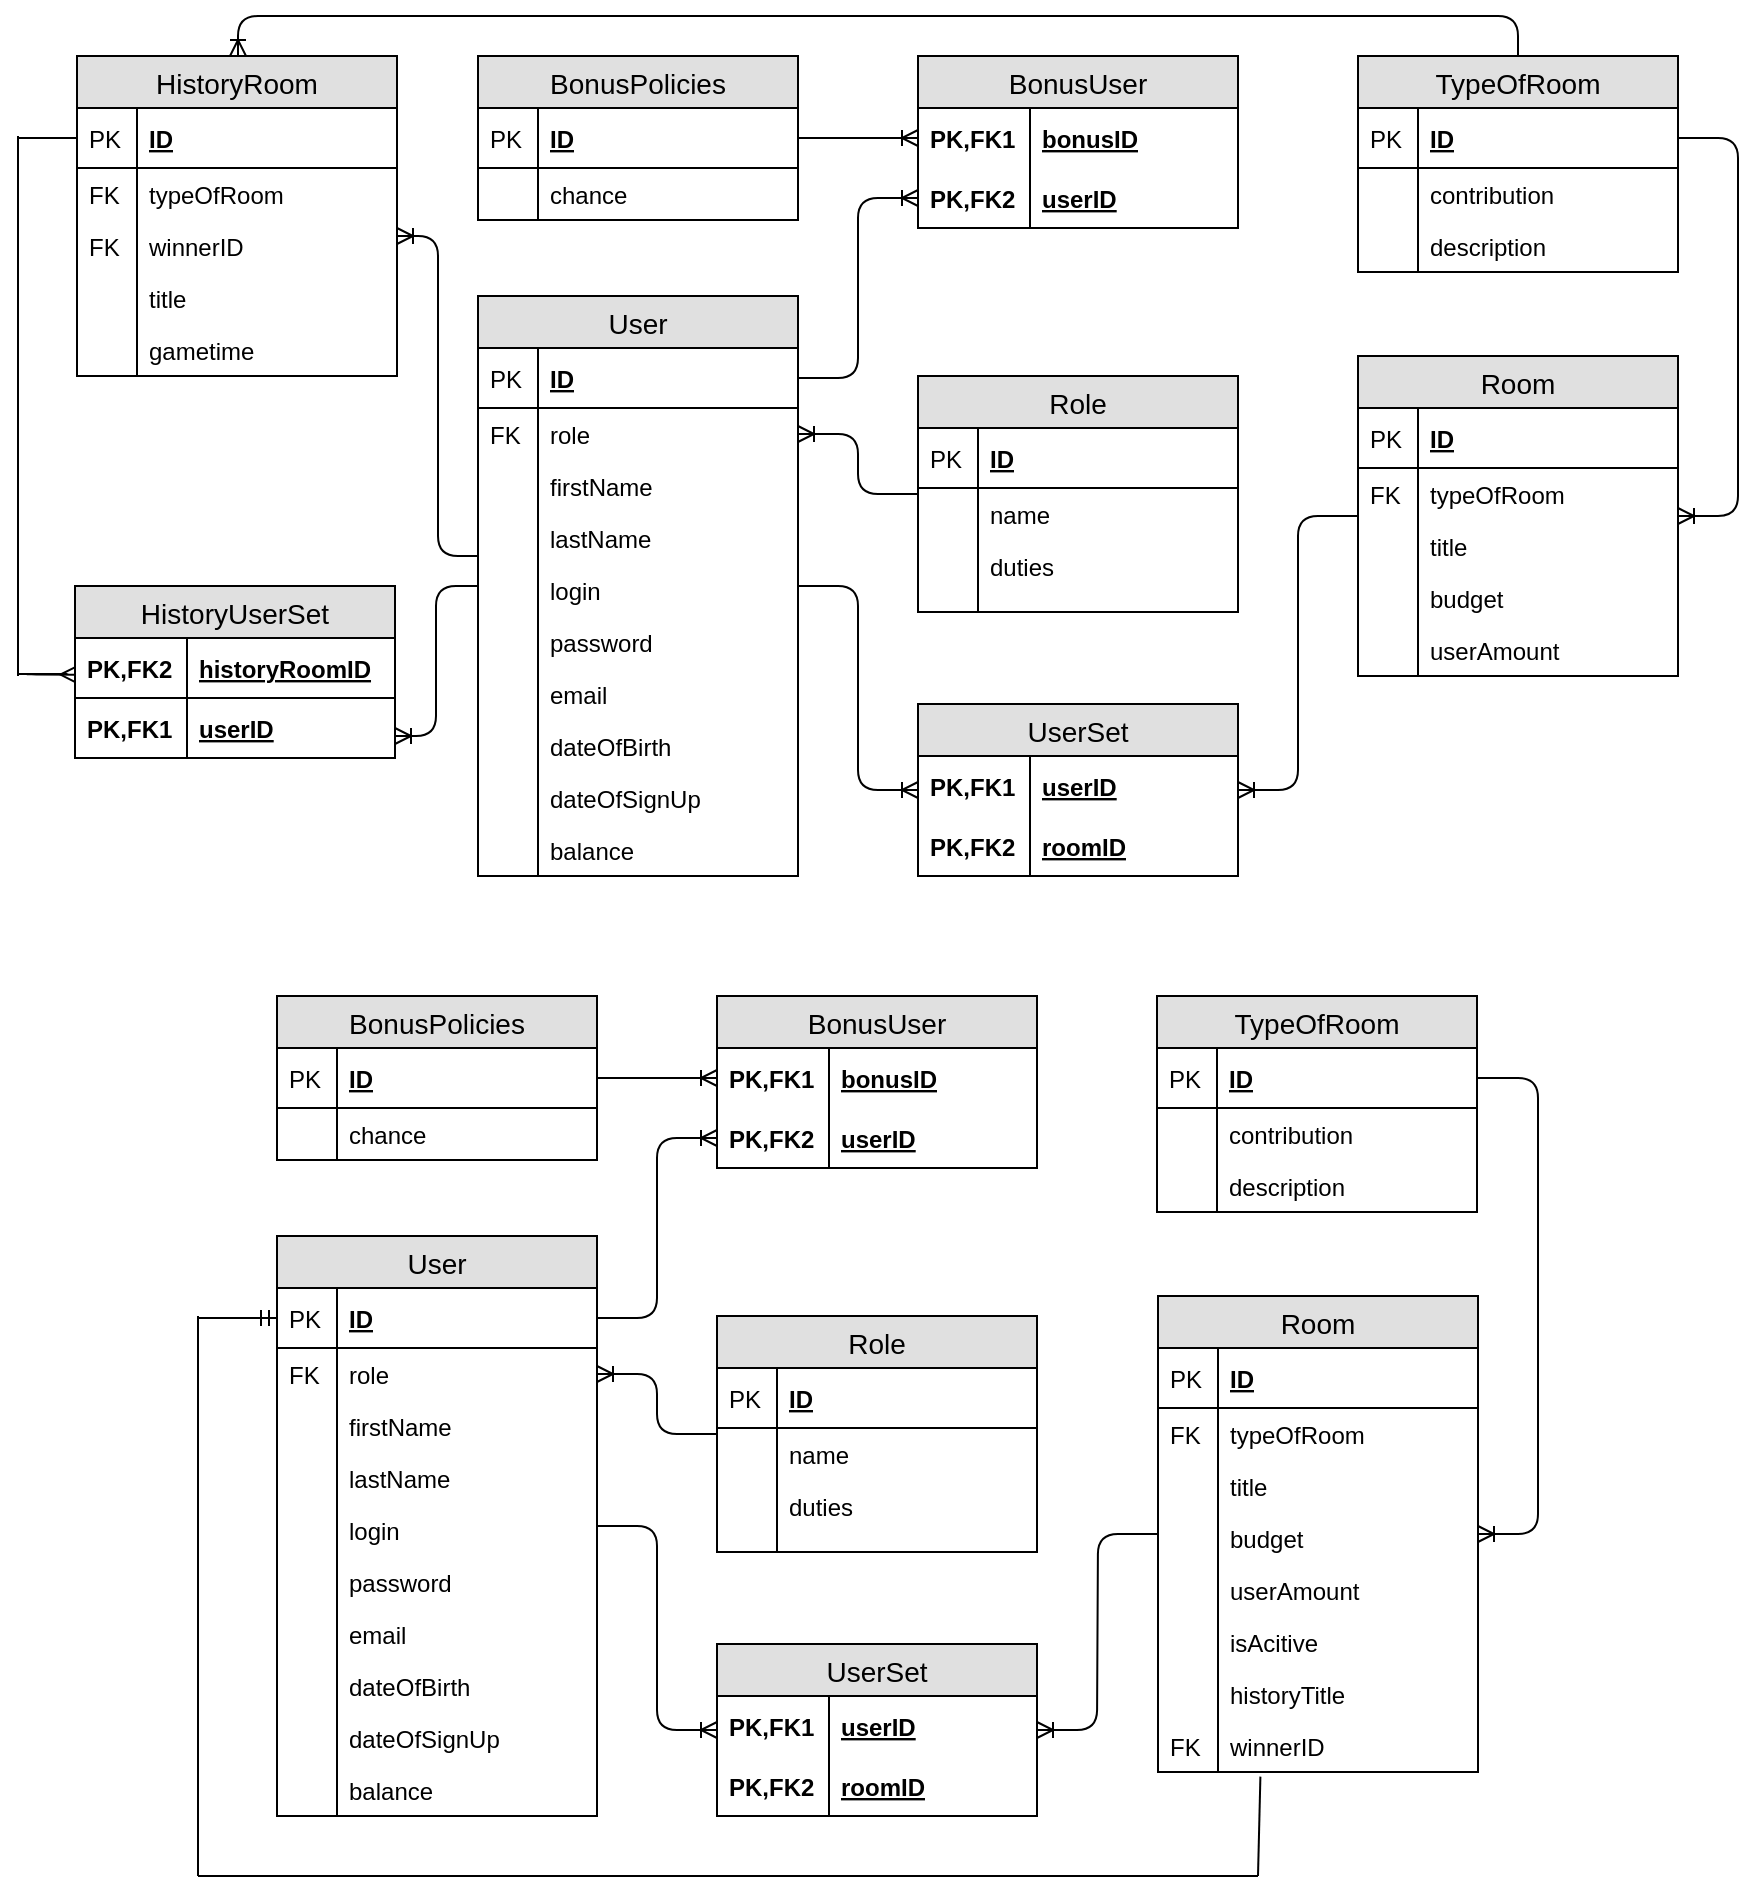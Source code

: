 <mxfile version="12.3.8" type="device" pages="1"><diagram id="vbQttTQQUiFH-mC4ZCWf" name="Page-1"><mxGraphModel dx="1935" dy="1619" grid="1" gridSize="10" guides="1" tooltips="1" connect="1" arrows="1" fold="1" page="1" pageScale="1" pageWidth="827" pageHeight="1169" math="0" shadow="0"><root><mxCell id="0"/><mxCell id="1" parent="0"/><mxCell id="-2m8iKRMGLcXOI_1GmOQ-1" value="BonusPolicies" style="swimlane;fontStyle=0;childLayout=stackLayout;horizontal=1;startSize=26;fillColor=#e0e0e0;horizontalStack=0;resizeParent=1;resizeParentMax=0;resizeLast=0;collapsible=1;marginBottom=0;swimlaneFillColor=#ffffff;align=center;fontSize=14;" parent="1" vertex="1"><mxGeometry x="40" y="20" width="160" height="82" as="geometry"/></mxCell><mxCell id="-2m8iKRMGLcXOI_1GmOQ-2" value="ID" style="shape=partialRectangle;top=0;left=0;right=0;bottom=1;align=left;verticalAlign=middle;fillColor=none;spacingLeft=34;spacingRight=4;overflow=hidden;rotatable=0;points=[[0,0.5],[1,0.5]];portConstraint=eastwest;dropTarget=0;fontStyle=5;fontSize=12;" parent="-2m8iKRMGLcXOI_1GmOQ-1" vertex="1"><mxGeometry y="26" width="160" height="30" as="geometry"/></mxCell><mxCell id="-2m8iKRMGLcXOI_1GmOQ-3" value="PK" style="shape=partialRectangle;top=0;left=0;bottom=0;fillColor=none;align=left;verticalAlign=middle;spacingLeft=4;spacingRight=4;overflow=hidden;rotatable=0;points=[];portConstraint=eastwest;part=1;fontSize=12;" parent="-2m8iKRMGLcXOI_1GmOQ-2" vertex="1" connectable="0"><mxGeometry width="30" height="30" as="geometry"/></mxCell><mxCell id="-2m8iKRMGLcXOI_1GmOQ-4" value="chance" style="shape=partialRectangle;top=0;left=0;right=0;bottom=0;align=left;verticalAlign=top;fillColor=none;spacingLeft=34;spacingRight=4;overflow=hidden;rotatable=0;points=[[0,0.5],[1,0.5]];portConstraint=eastwest;dropTarget=0;fontSize=12;" parent="-2m8iKRMGLcXOI_1GmOQ-1" vertex="1"><mxGeometry y="56" width="160" height="26" as="geometry"/></mxCell><mxCell id="-2m8iKRMGLcXOI_1GmOQ-5" value="" style="shape=partialRectangle;top=0;left=0;bottom=0;fillColor=none;align=left;verticalAlign=top;spacingLeft=4;spacingRight=4;overflow=hidden;rotatable=0;points=[];portConstraint=eastwest;part=1;fontSize=12;" parent="-2m8iKRMGLcXOI_1GmOQ-4" vertex="1" connectable="0"><mxGeometry width="30" height="26" as="geometry"/></mxCell><mxCell id="-2m8iKRMGLcXOI_1GmOQ-12" value="BonusUser" style="swimlane;fontStyle=0;childLayout=stackLayout;horizontal=1;startSize=26;fillColor=#e0e0e0;horizontalStack=0;resizeParent=1;resizeParentMax=0;resizeLast=0;collapsible=1;marginBottom=0;swimlaneFillColor=#ffffff;align=center;fontSize=14;" parent="1" vertex="1"><mxGeometry x="260" y="20" width="160" height="86" as="geometry"/></mxCell><mxCell id="-2m8iKRMGLcXOI_1GmOQ-13" value="bonusID" style="shape=partialRectangle;top=0;left=0;right=0;bottom=0;align=left;verticalAlign=middle;fillColor=none;spacingLeft=60;spacingRight=4;overflow=hidden;rotatable=0;points=[[0,0.5],[1,0.5]];portConstraint=eastwest;dropTarget=0;fontStyle=5;fontSize=12;" parent="-2m8iKRMGLcXOI_1GmOQ-12" vertex="1"><mxGeometry y="26" width="160" height="30" as="geometry"/></mxCell><mxCell id="-2m8iKRMGLcXOI_1GmOQ-14" value="PK,FK1" style="shape=partialRectangle;fontStyle=1;top=0;left=0;bottom=0;fillColor=none;align=left;verticalAlign=middle;spacingLeft=4;spacingRight=4;overflow=hidden;rotatable=0;points=[];portConstraint=eastwest;part=1;fontSize=12;" parent="-2m8iKRMGLcXOI_1GmOQ-13" vertex="1" connectable="0"><mxGeometry width="56" height="30" as="geometry"/></mxCell><mxCell id="-2m8iKRMGLcXOI_1GmOQ-15" value="userID" style="shape=partialRectangle;top=0;left=0;right=0;bottom=1;align=left;verticalAlign=middle;fillColor=none;spacingLeft=60;spacingRight=4;overflow=hidden;rotatable=0;points=[[0,0.5],[1,0.5]];portConstraint=eastwest;dropTarget=0;fontStyle=5;fontSize=12;" parent="-2m8iKRMGLcXOI_1GmOQ-12" vertex="1"><mxGeometry y="56" width="160" height="30" as="geometry"/></mxCell><mxCell id="-2m8iKRMGLcXOI_1GmOQ-16" value="PK,FK2" style="shape=partialRectangle;fontStyle=1;top=0;left=0;bottom=0;fillColor=none;align=left;verticalAlign=middle;spacingLeft=4;spacingRight=4;overflow=hidden;rotatable=0;points=[];portConstraint=eastwest;part=1;fontSize=12;" parent="-2m8iKRMGLcXOI_1GmOQ-15" vertex="1" connectable="0"><mxGeometry width="56" height="30" as="geometry"/></mxCell><mxCell id="-2m8iKRMGLcXOI_1GmOQ-19" value="User" style="swimlane;fontStyle=0;childLayout=stackLayout;horizontal=1;startSize=26;fillColor=#e0e0e0;horizontalStack=0;resizeParent=1;resizeParentMax=0;resizeLast=0;collapsible=1;marginBottom=0;swimlaneFillColor=#ffffff;align=center;fontSize=14;" parent="1" vertex="1"><mxGeometry x="40" y="140" width="160" height="290" as="geometry"/></mxCell><mxCell id="-2m8iKRMGLcXOI_1GmOQ-20" value="ID" style="shape=partialRectangle;top=0;left=0;right=0;bottom=1;align=left;verticalAlign=middle;fillColor=none;spacingLeft=34;spacingRight=4;overflow=hidden;rotatable=0;points=[[0,0.5],[1,0.5]];portConstraint=eastwest;dropTarget=0;fontStyle=5;fontSize=12;" parent="-2m8iKRMGLcXOI_1GmOQ-19" vertex="1"><mxGeometry y="26" width="160" height="30" as="geometry"/></mxCell><mxCell id="-2m8iKRMGLcXOI_1GmOQ-21" value="PK" style="shape=partialRectangle;top=0;left=0;bottom=0;fillColor=none;align=left;verticalAlign=middle;spacingLeft=4;spacingRight=4;overflow=hidden;rotatable=0;points=[];portConstraint=eastwest;part=1;fontSize=12;" parent="-2m8iKRMGLcXOI_1GmOQ-20" vertex="1" connectable="0"><mxGeometry width="30" height="30" as="geometry"/></mxCell><mxCell id="-2m8iKRMGLcXOI_1GmOQ-62" value="role" style="shape=partialRectangle;top=0;left=0;right=0;bottom=0;align=left;verticalAlign=top;fillColor=none;spacingLeft=34;spacingRight=4;overflow=hidden;rotatable=0;points=[[0,0.5],[1,0.5]];portConstraint=eastwest;dropTarget=0;fontSize=12;" parent="-2m8iKRMGLcXOI_1GmOQ-19" vertex="1"><mxGeometry y="56" width="160" height="26" as="geometry"/></mxCell><mxCell id="-2m8iKRMGLcXOI_1GmOQ-63" value="FK" style="shape=partialRectangle;top=0;left=0;bottom=0;fillColor=none;align=left;verticalAlign=top;spacingLeft=4;spacingRight=4;overflow=hidden;rotatable=0;points=[];portConstraint=eastwest;part=1;fontSize=12;" parent="-2m8iKRMGLcXOI_1GmOQ-62" vertex="1" connectable="0"><mxGeometry width="30" height="26" as="geometry"/></mxCell><mxCell id="-2m8iKRMGLcXOI_1GmOQ-22" value="firstName" style="shape=partialRectangle;top=0;left=0;right=0;bottom=0;align=left;verticalAlign=top;fillColor=none;spacingLeft=34;spacingRight=4;overflow=hidden;rotatable=0;points=[[0,0.5],[1,0.5]];portConstraint=eastwest;dropTarget=0;fontSize=12;" parent="-2m8iKRMGLcXOI_1GmOQ-19" vertex="1"><mxGeometry y="82" width="160" height="26" as="geometry"/></mxCell><mxCell id="-2m8iKRMGLcXOI_1GmOQ-23" value="" style="shape=partialRectangle;top=0;left=0;bottom=0;fillColor=none;align=left;verticalAlign=top;spacingLeft=4;spacingRight=4;overflow=hidden;rotatable=0;points=[];portConstraint=eastwest;part=1;fontSize=12;" parent="-2m8iKRMGLcXOI_1GmOQ-22" vertex="1" connectable="0"><mxGeometry width="30" height="26" as="geometry"/></mxCell><mxCell id="-2m8iKRMGLcXOI_1GmOQ-24" value="lastName" style="shape=partialRectangle;top=0;left=0;right=0;bottom=0;align=left;verticalAlign=top;fillColor=none;spacingLeft=34;spacingRight=4;overflow=hidden;rotatable=0;points=[[0,0.5],[1,0.5]];portConstraint=eastwest;dropTarget=0;fontSize=12;" parent="-2m8iKRMGLcXOI_1GmOQ-19" vertex="1"><mxGeometry y="108" width="160" height="26" as="geometry"/></mxCell><mxCell id="-2m8iKRMGLcXOI_1GmOQ-25" value="" style="shape=partialRectangle;top=0;left=0;bottom=0;fillColor=none;align=left;verticalAlign=top;spacingLeft=4;spacingRight=4;overflow=hidden;rotatable=0;points=[];portConstraint=eastwest;part=1;fontSize=12;" parent="-2m8iKRMGLcXOI_1GmOQ-24" vertex="1" connectable="0"><mxGeometry width="30" height="26" as="geometry"/></mxCell><mxCell id="-2m8iKRMGLcXOI_1GmOQ-26" value="login&#10;" style="shape=partialRectangle;top=0;left=0;right=0;bottom=0;align=left;verticalAlign=top;fillColor=none;spacingLeft=34;spacingRight=4;overflow=hidden;rotatable=0;points=[[0,0.5],[1,0.5]];portConstraint=eastwest;dropTarget=0;fontSize=12;" parent="-2m8iKRMGLcXOI_1GmOQ-19" vertex="1"><mxGeometry y="134" width="160" height="26" as="geometry"/></mxCell><mxCell id="-2m8iKRMGLcXOI_1GmOQ-27" value="" style="shape=partialRectangle;top=0;left=0;bottom=0;fillColor=none;align=left;verticalAlign=top;spacingLeft=4;spacingRight=4;overflow=hidden;rotatable=0;points=[];portConstraint=eastwest;part=1;fontSize=12;" parent="-2m8iKRMGLcXOI_1GmOQ-26" vertex="1" connectable="0"><mxGeometry width="30" height="26" as="geometry"/></mxCell><mxCell id="-2m8iKRMGLcXOI_1GmOQ-28" value="password" style="shape=partialRectangle;top=0;left=0;right=0;bottom=0;align=left;verticalAlign=top;fillColor=none;spacingLeft=34;spacingRight=4;overflow=hidden;rotatable=0;points=[[0,0.5],[1,0.5]];portConstraint=eastwest;dropTarget=0;fontSize=12;" parent="-2m8iKRMGLcXOI_1GmOQ-19" vertex="1"><mxGeometry y="160" width="160" height="26" as="geometry"/></mxCell><mxCell id="-2m8iKRMGLcXOI_1GmOQ-29" value="" style="shape=partialRectangle;top=0;left=0;bottom=0;fillColor=none;align=left;verticalAlign=top;spacingLeft=4;spacingRight=4;overflow=hidden;rotatable=0;points=[];portConstraint=eastwest;part=1;fontSize=12;" parent="-2m8iKRMGLcXOI_1GmOQ-28" vertex="1" connectable="0"><mxGeometry width="30" height="26.0" as="geometry"/></mxCell><mxCell id="-2m8iKRMGLcXOI_1GmOQ-32" value="email" style="shape=partialRectangle;top=0;left=0;right=0;bottom=0;align=left;verticalAlign=top;fillColor=none;spacingLeft=34;spacingRight=4;overflow=hidden;rotatable=0;points=[[0,0.5],[1,0.5]];portConstraint=eastwest;dropTarget=0;fontSize=12;" parent="-2m8iKRMGLcXOI_1GmOQ-19" vertex="1"><mxGeometry y="186" width="160" height="26" as="geometry"/></mxCell><mxCell id="-2m8iKRMGLcXOI_1GmOQ-33" value="" style="shape=partialRectangle;top=0;left=0;bottom=0;fillColor=none;align=left;verticalAlign=top;spacingLeft=4;spacingRight=4;overflow=hidden;rotatable=0;points=[];portConstraint=eastwest;part=1;fontSize=12;" parent="-2m8iKRMGLcXOI_1GmOQ-32" vertex="1" connectable="0"><mxGeometry width="30" height="26.0" as="geometry"/></mxCell><mxCell id="-2m8iKRMGLcXOI_1GmOQ-34" value="dateOfBirth" style="shape=partialRectangle;top=0;left=0;right=0;bottom=0;align=left;verticalAlign=top;fillColor=none;spacingLeft=34;spacingRight=4;overflow=hidden;rotatable=0;points=[[0,0.5],[1,0.5]];portConstraint=eastwest;dropTarget=0;fontSize=12;" parent="-2m8iKRMGLcXOI_1GmOQ-19" vertex="1"><mxGeometry y="212" width="160" height="26" as="geometry"/></mxCell><mxCell id="-2m8iKRMGLcXOI_1GmOQ-35" value="" style="shape=partialRectangle;top=0;left=0;bottom=0;fillColor=none;align=left;verticalAlign=top;spacingLeft=4;spacingRight=4;overflow=hidden;rotatable=0;points=[];portConstraint=eastwest;part=1;fontSize=12;" parent="-2m8iKRMGLcXOI_1GmOQ-34" vertex="1" connectable="0"><mxGeometry width="30" height="26.0" as="geometry"/></mxCell><mxCell id="-2m8iKRMGLcXOI_1GmOQ-36" value="dateOfSignUp" style="shape=partialRectangle;top=0;left=0;right=0;bottom=0;align=left;verticalAlign=top;fillColor=none;spacingLeft=34;spacingRight=4;overflow=hidden;rotatable=0;points=[[0,0.5],[1,0.5]];portConstraint=eastwest;dropTarget=0;fontSize=12;" parent="-2m8iKRMGLcXOI_1GmOQ-19" vertex="1"><mxGeometry y="238" width="160" height="26" as="geometry"/></mxCell><mxCell id="-2m8iKRMGLcXOI_1GmOQ-37" value="" style="shape=partialRectangle;top=0;left=0;bottom=0;fillColor=none;align=left;verticalAlign=top;spacingLeft=4;spacingRight=4;overflow=hidden;rotatable=0;points=[];portConstraint=eastwest;part=1;fontSize=12;" parent="-2m8iKRMGLcXOI_1GmOQ-36" vertex="1" connectable="0"><mxGeometry width="30" height="26.0" as="geometry"/></mxCell><mxCell id="-2m8iKRMGLcXOI_1GmOQ-38" value="balance" style="shape=partialRectangle;top=0;left=0;right=0;bottom=0;align=left;verticalAlign=top;fillColor=none;spacingLeft=34;spacingRight=4;overflow=hidden;rotatable=0;points=[[0,0.5],[1,0.5]];portConstraint=eastwest;dropTarget=0;fontSize=12;" parent="-2m8iKRMGLcXOI_1GmOQ-19" vertex="1"><mxGeometry y="264" width="160" height="26" as="geometry"/></mxCell><mxCell id="-2m8iKRMGLcXOI_1GmOQ-39" value="" style="shape=partialRectangle;top=0;left=0;bottom=0;fillColor=none;align=left;verticalAlign=top;spacingLeft=4;spacingRight=4;overflow=hidden;rotatable=0;points=[];portConstraint=eastwest;part=1;fontSize=12;" parent="-2m8iKRMGLcXOI_1GmOQ-38" vertex="1" connectable="0"><mxGeometry width="30" height="26.0" as="geometry"/></mxCell><mxCell id="-2m8iKRMGLcXOI_1GmOQ-40" value="Role" style="swimlane;fontStyle=0;childLayout=stackLayout;horizontal=1;startSize=26;fillColor=#e0e0e0;horizontalStack=0;resizeParent=1;resizeParentMax=0;resizeLast=0;collapsible=1;marginBottom=0;swimlaneFillColor=#ffffff;align=center;fontSize=14;" parent="1" vertex="1"><mxGeometry x="260" y="180" width="160" height="118" as="geometry"/></mxCell><mxCell id="-2m8iKRMGLcXOI_1GmOQ-41" value="ID" style="shape=partialRectangle;top=0;left=0;right=0;bottom=1;align=left;verticalAlign=middle;fillColor=none;spacingLeft=34;spacingRight=4;overflow=hidden;rotatable=0;points=[[0,0.5],[1,0.5]];portConstraint=eastwest;dropTarget=0;fontStyle=5;fontSize=12;" parent="-2m8iKRMGLcXOI_1GmOQ-40" vertex="1"><mxGeometry y="26" width="160" height="30" as="geometry"/></mxCell><mxCell id="-2m8iKRMGLcXOI_1GmOQ-42" value="PK" style="shape=partialRectangle;top=0;left=0;bottom=0;fillColor=none;align=left;verticalAlign=middle;spacingLeft=4;spacingRight=4;overflow=hidden;rotatable=0;points=[];portConstraint=eastwest;part=1;fontSize=12;" parent="-2m8iKRMGLcXOI_1GmOQ-41" vertex="1" connectable="0"><mxGeometry width="30" height="30" as="geometry"/></mxCell><mxCell id="-2m8iKRMGLcXOI_1GmOQ-43" value="name" style="shape=partialRectangle;top=0;left=0;right=0;bottom=0;align=left;verticalAlign=top;fillColor=none;spacingLeft=34;spacingRight=4;overflow=hidden;rotatable=0;points=[[0,0.5],[1,0.5]];portConstraint=eastwest;dropTarget=0;fontSize=12;" parent="-2m8iKRMGLcXOI_1GmOQ-40" vertex="1"><mxGeometry y="56" width="160" height="26" as="geometry"/></mxCell><mxCell id="-2m8iKRMGLcXOI_1GmOQ-44" value="" style="shape=partialRectangle;top=0;left=0;bottom=0;fillColor=none;align=left;verticalAlign=top;spacingLeft=4;spacingRight=4;overflow=hidden;rotatable=0;points=[];portConstraint=eastwest;part=1;fontSize=12;" parent="-2m8iKRMGLcXOI_1GmOQ-43" vertex="1" connectable="0"><mxGeometry width="30" height="26" as="geometry"/></mxCell><mxCell id="-2m8iKRMGLcXOI_1GmOQ-45" value="duties" style="shape=partialRectangle;top=0;left=0;right=0;bottom=0;align=left;verticalAlign=top;fillColor=none;spacingLeft=34;spacingRight=4;overflow=hidden;rotatable=0;points=[[0,0.5],[1,0.5]];portConstraint=eastwest;dropTarget=0;fontSize=12;" parent="-2m8iKRMGLcXOI_1GmOQ-40" vertex="1"><mxGeometry y="82" width="160" height="26" as="geometry"/></mxCell><mxCell id="-2m8iKRMGLcXOI_1GmOQ-46" value="" style="shape=partialRectangle;top=0;left=0;bottom=0;fillColor=none;align=left;verticalAlign=top;spacingLeft=4;spacingRight=4;overflow=hidden;rotatable=0;points=[];portConstraint=eastwest;part=1;fontSize=12;" parent="-2m8iKRMGLcXOI_1GmOQ-45" vertex="1" connectable="0"><mxGeometry width="30" height="26" as="geometry"/></mxCell><mxCell id="-2m8iKRMGLcXOI_1GmOQ-49" value="" style="shape=partialRectangle;top=0;left=0;right=0;bottom=0;align=left;verticalAlign=top;fillColor=none;spacingLeft=34;spacingRight=4;overflow=hidden;rotatable=0;points=[[0,0.5],[1,0.5]];portConstraint=eastwest;dropTarget=0;fontSize=12;" parent="-2m8iKRMGLcXOI_1GmOQ-40" vertex="1"><mxGeometry y="108" width="160" height="10" as="geometry"/></mxCell><mxCell id="-2m8iKRMGLcXOI_1GmOQ-50" value="" style="shape=partialRectangle;top=0;left=0;bottom=0;fillColor=none;align=left;verticalAlign=top;spacingLeft=4;spacingRight=4;overflow=hidden;rotatable=0;points=[];portConstraint=eastwest;part=1;fontSize=12;" parent="-2m8iKRMGLcXOI_1GmOQ-49" vertex="1" connectable="0"><mxGeometry width="30" height="10" as="geometry"/></mxCell><mxCell id="-2m8iKRMGLcXOI_1GmOQ-51" value="Room" style="swimlane;fontStyle=0;childLayout=stackLayout;horizontal=1;startSize=26;fillColor=#e0e0e0;horizontalStack=0;resizeParent=1;resizeParentMax=0;resizeLast=0;collapsible=1;marginBottom=0;swimlaneFillColor=#ffffff;align=center;fontSize=14;" parent="1" vertex="1"><mxGeometry x="480" y="170" width="160" height="160" as="geometry"/></mxCell><mxCell id="-2m8iKRMGLcXOI_1GmOQ-52" value="ID" style="shape=partialRectangle;top=0;left=0;right=0;bottom=1;align=left;verticalAlign=middle;fillColor=none;spacingLeft=34;spacingRight=4;overflow=hidden;rotatable=0;points=[[0,0.5],[1,0.5]];portConstraint=eastwest;dropTarget=0;fontStyle=5;fontSize=12;" parent="-2m8iKRMGLcXOI_1GmOQ-51" vertex="1"><mxGeometry y="26" width="160" height="30" as="geometry"/></mxCell><mxCell id="-2m8iKRMGLcXOI_1GmOQ-53" value="PK" style="shape=partialRectangle;top=0;left=0;bottom=0;fillColor=none;align=left;verticalAlign=middle;spacingLeft=4;spacingRight=4;overflow=hidden;rotatable=0;points=[];portConstraint=eastwest;part=1;fontSize=12;" parent="-2m8iKRMGLcXOI_1GmOQ-52" vertex="1" connectable="0"><mxGeometry width="30" height="30" as="geometry"/></mxCell><mxCell id="-2m8iKRMGLcXOI_1GmOQ-54" value="typeOfRoom" style="shape=partialRectangle;top=0;left=0;right=0;bottom=0;align=left;verticalAlign=top;fillColor=none;spacingLeft=34;spacingRight=4;overflow=hidden;rotatable=0;points=[[0,0.5],[1,0.5]];portConstraint=eastwest;dropTarget=0;fontSize=12;" parent="-2m8iKRMGLcXOI_1GmOQ-51" vertex="1"><mxGeometry y="56" width="160" height="26" as="geometry"/></mxCell><mxCell id="-2m8iKRMGLcXOI_1GmOQ-55" value="FK" style="shape=partialRectangle;top=0;left=0;bottom=0;fillColor=none;align=left;verticalAlign=top;spacingLeft=4;spacingRight=4;overflow=hidden;rotatable=0;points=[];portConstraint=eastwest;part=1;fontSize=12;" parent="-2m8iKRMGLcXOI_1GmOQ-54" vertex="1" connectable="0"><mxGeometry width="30" height="26" as="geometry"/></mxCell><mxCell id="-2m8iKRMGLcXOI_1GmOQ-56" value="title" style="shape=partialRectangle;top=0;left=0;right=0;bottom=0;align=left;verticalAlign=top;fillColor=none;spacingLeft=34;spacingRight=4;overflow=hidden;rotatable=0;points=[[0,0.5],[1,0.5]];portConstraint=eastwest;dropTarget=0;fontSize=12;" parent="-2m8iKRMGLcXOI_1GmOQ-51" vertex="1"><mxGeometry y="82" width="160" height="26" as="geometry"/></mxCell><mxCell id="-2m8iKRMGLcXOI_1GmOQ-57" value="" style="shape=partialRectangle;top=0;left=0;bottom=0;fillColor=none;align=left;verticalAlign=top;spacingLeft=4;spacingRight=4;overflow=hidden;rotatable=0;points=[];portConstraint=eastwest;part=1;fontSize=12;" parent="-2m8iKRMGLcXOI_1GmOQ-56" vertex="1" connectable="0"><mxGeometry width="30" height="26" as="geometry"/></mxCell><mxCell id="-2m8iKRMGLcXOI_1GmOQ-58" value="budget" style="shape=partialRectangle;top=0;left=0;right=0;bottom=0;align=left;verticalAlign=top;fillColor=none;spacingLeft=34;spacingRight=4;overflow=hidden;rotatable=0;points=[[0,0.5],[1,0.5]];portConstraint=eastwest;dropTarget=0;fontSize=12;" parent="-2m8iKRMGLcXOI_1GmOQ-51" vertex="1"><mxGeometry y="108" width="160" height="26" as="geometry"/></mxCell><mxCell id="-2m8iKRMGLcXOI_1GmOQ-59" value="" style="shape=partialRectangle;top=0;left=0;bottom=0;fillColor=none;align=left;verticalAlign=top;spacingLeft=4;spacingRight=4;overflow=hidden;rotatable=0;points=[];portConstraint=eastwest;part=1;fontSize=12;" parent="-2m8iKRMGLcXOI_1GmOQ-58" vertex="1" connectable="0"><mxGeometry width="30" height="26" as="geometry"/></mxCell><mxCell id="-2m8iKRMGLcXOI_1GmOQ-64" value="userAmount" style="shape=partialRectangle;top=0;left=0;right=0;bottom=0;align=left;verticalAlign=top;fillColor=none;spacingLeft=34;spacingRight=4;overflow=hidden;rotatable=0;points=[[0,0.5],[1,0.5]];portConstraint=eastwest;dropTarget=0;fontSize=12;" parent="-2m8iKRMGLcXOI_1GmOQ-51" vertex="1"><mxGeometry y="134" width="160" height="26" as="geometry"/></mxCell><mxCell id="-2m8iKRMGLcXOI_1GmOQ-65" value="" style="shape=partialRectangle;top=0;left=0;bottom=0;fillColor=none;align=left;verticalAlign=top;spacingLeft=4;spacingRight=4;overflow=hidden;rotatable=0;points=[];portConstraint=eastwest;part=1;fontSize=12;" parent="-2m8iKRMGLcXOI_1GmOQ-64" vertex="1" connectable="0"><mxGeometry width="30" height="26" as="geometry"/></mxCell><mxCell id="-2m8iKRMGLcXOI_1GmOQ-60" value="" style="shape=partialRectangle;top=0;left=0;right=0;bottom=0;align=left;verticalAlign=top;fillColor=none;spacingLeft=34;spacingRight=4;overflow=hidden;rotatable=0;points=[[0,0.5],[1,0.5]];portConstraint=eastwest;dropTarget=0;fontSize=12;" parent="-2m8iKRMGLcXOI_1GmOQ-51" vertex="1"><mxGeometry y="160" width="160" as="geometry"/></mxCell><mxCell id="-2m8iKRMGLcXOI_1GmOQ-61" value="" style="shape=partialRectangle;top=0;left=0;bottom=0;fillColor=none;align=left;verticalAlign=top;spacingLeft=4;spacingRight=4;overflow=hidden;rotatable=0;points=[];portConstraint=eastwest;part=1;fontSize=12;" parent="-2m8iKRMGLcXOI_1GmOQ-60" vertex="1" connectable="0"><mxGeometry width="30" as="geometry"/></mxCell><mxCell id="-2m8iKRMGLcXOI_1GmOQ-66" value="UserSet" style="swimlane;fontStyle=0;childLayout=stackLayout;horizontal=1;startSize=26;fillColor=#e0e0e0;horizontalStack=0;resizeParent=1;resizeParentMax=0;resizeLast=0;collapsible=1;marginBottom=0;swimlaneFillColor=#ffffff;align=center;fontSize=14;" parent="1" vertex="1"><mxGeometry x="260" y="344" width="160" height="86" as="geometry"/></mxCell><mxCell id="-2m8iKRMGLcXOI_1GmOQ-67" value="userID" style="shape=partialRectangle;top=0;left=0;right=0;bottom=0;align=left;verticalAlign=middle;fillColor=none;spacingLeft=60;spacingRight=4;overflow=hidden;rotatable=0;points=[[0,0.5],[1,0.5]];portConstraint=eastwest;dropTarget=0;fontStyle=5;fontSize=12;" parent="-2m8iKRMGLcXOI_1GmOQ-66" vertex="1"><mxGeometry y="26" width="160" height="30" as="geometry"/></mxCell><mxCell id="-2m8iKRMGLcXOI_1GmOQ-68" value="PK,FK1" style="shape=partialRectangle;fontStyle=1;top=0;left=0;bottom=0;fillColor=none;align=left;verticalAlign=middle;spacingLeft=4;spacingRight=4;overflow=hidden;rotatable=0;points=[];portConstraint=eastwest;part=1;fontSize=12;" parent="-2m8iKRMGLcXOI_1GmOQ-67" vertex="1" connectable="0"><mxGeometry width="56" height="30" as="geometry"/></mxCell><mxCell id="-2m8iKRMGLcXOI_1GmOQ-69" value="roomID" style="shape=partialRectangle;top=0;left=0;right=0;bottom=1;align=left;verticalAlign=middle;fillColor=none;spacingLeft=60;spacingRight=4;overflow=hidden;rotatable=0;points=[[0,0.5],[1,0.5]];portConstraint=eastwest;dropTarget=0;fontStyle=5;fontSize=12;" parent="-2m8iKRMGLcXOI_1GmOQ-66" vertex="1"><mxGeometry y="56" width="160" height="30" as="geometry"/></mxCell><mxCell id="-2m8iKRMGLcXOI_1GmOQ-70" value="PK,FK2" style="shape=partialRectangle;fontStyle=1;top=0;left=0;bottom=0;fillColor=none;align=left;verticalAlign=middle;spacingLeft=4;spacingRight=4;overflow=hidden;rotatable=0;points=[];portConstraint=eastwest;part=1;fontSize=12;" parent="-2m8iKRMGLcXOI_1GmOQ-69" vertex="1" connectable="0"><mxGeometry width="56" height="30" as="geometry"/></mxCell><mxCell id="-2m8iKRMGLcXOI_1GmOQ-73" value="TypeOfRoom" style="swimlane;fontStyle=0;childLayout=stackLayout;horizontal=1;startSize=26;fillColor=#e0e0e0;horizontalStack=0;resizeParent=1;resizeParentMax=0;resizeLast=0;collapsible=1;marginBottom=0;swimlaneFillColor=#ffffff;align=center;fontSize=14;" parent="1" vertex="1"><mxGeometry x="480" y="20" width="160" height="108" as="geometry"/></mxCell><mxCell id="-2m8iKRMGLcXOI_1GmOQ-74" value="ID" style="shape=partialRectangle;top=0;left=0;right=0;bottom=1;align=left;verticalAlign=middle;fillColor=none;spacingLeft=34;spacingRight=4;overflow=hidden;rotatable=0;points=[[0,0.5],[1,0.5]];portConstraint=eastwest;dropTarget=0;fontStyle=5;fontSize=12;" parent="-2m8iKRMGLcXOI_1GmOQ-73" vertex="1"><mxGeometry y="26" width="160" height="30" as="geometry"/></mxCell><mxCell id="-2m8iKRMGLcXOI_1GmOQ-75" value="PK" style="shape=partialRectangle;top=0;left=0;bottom=0;fillColor=none;align=left;verticalAlign=middle;spacingLeft=4;spacingRight=4;overflow=hidden;rotatable=0;points=[];portConstraint=eastwest;part=1;fontSize=12;" parent="-2m8iKRMGLcXOI_1GmOQ-74" vertex="1" connectable="0"><mxGeometry width="30" height="30" as="geometry"/></mxCell><mxCell id="-2m8iKRMGLcXOI_1GmOQ-76" value="contribution" style="shape=partialRectangle;top=0;left=0;right=0;bottom=0;align=left;verticalAlign=top;fillColor=none;spacingLeft=34;spacingRight=4;overflow=hidden;rotatable=0;points=[[0,0.5],[1,0.5]];portConstraint=eastwest;dropTarget=0;fontSize=12;" parent="-2m8iKRMGLcXOI_1GmOQ-73" vertex="1"><mxGeometry y="56" width="160" height="26" as="geometry"/></mxCell><mxCell id="-2m8iKRMGLcXOI_1GmOQ-77" value="" style="shape=partialRectangle;top=0;left=0;bottom=0;fillColor=none;align=left;verticalAlign=top;spacingLeft=4;spacingRight=4;overflow=hidden;rotatable=0;points=[];portConstraint=eastwest;part=1;fontSize=12;" parent="-2m8iKRMGLcXOI_1GmOQ-76" vertex="1" connectable="0"><mxGeometry width="30" height="26" as="geometry"/></mxCell><mxCell id="-2m8iKRMGLcXOI_1GmOQ-78" value="description" style="shape=partialRectangle;top=0;left=0;right=0;bottom=0;align=left;verticalAlign=top;fillColor=none;spacingLeft=34;spacingRight=4;overflow=hidden;rotatable=0;points=[[0,0.5],[1,0.5]];portConstraint=eastwest;dropTarget=0;fontSize=12;" parent="-2m8iKRMGLcXOI_1GmOQ-73" vertex="1"><mxGeometry y="82" width="160" height="26" as="geometry"/></mxCell><mxCell id="-2m8iKRMGLcXOI_1GmOQ-79" value="" style="shape=partialRectangle;top=0;left=0;bottom=0;fillColor=none;align=left;verticalAlign=top;spacingLeft=4;spacingRight=4;overflow=hidden;rotatable=0;points=[];portConstraint=eastwest;part=1;fontSize=12;" parent="-2m8iKRMGLcXOI_1GmOQ-78" vertex="1" connectable="0"><mxGeometry width="30" height="26" as="geometry"/></mxCell><mxCell id="-2m8iKRMGLcXOI_1GmOQ-84" value="" style="edgeStyle=entityRelationEdgeStyle;fontSize=12;html=1;endArrow=ERoneToMany;exitX=1;exitY=0.5;exitDx=0;exitDy=0;entryX=0;entryY=0.5;entryDx=0;entryDy=0;" parent="1" source="-2m8iKRMGLcXOI_1GmOQ-2" target="-2m8iKRMGLcXOI_1GmOQ-13" edge="1"><mxGeometry width="100" height="100" relative="1" as="geometry"><mxPoint x="-60" y="680" as="sourcePoint"/><mxPoint x="250" y="50" as="targetPoint"/></mxGeometry></mxCell><mxCell id="-2m8iKRMGLcXOI_1GmOQ-85" value="" style="edgeStyle=entityRelationEdgeStyle;fontSize=12;html=1;endArrow=ERoneToMany;entryX=0;entryY=0.5;entryDx=0;entryDy=0;exitX=1;exitY=0.5;exitDx=0;exitDy=0;" parent="1" source="-2m8iKRMGLcXOI_1GmOQ-20" target="-2m8iKRMGLcXOI_1GmOQ-15" edge="1"><mxGeometry width="100" height="100" relative="1" as="geometry"><mxPoint x="230" y="91" as="sourcePoint"/><mxPoint x="385" y="160" as="targetPoint"/></mxGeometry></mxCell><mxCell id="-2m8iKRMGLcXOI_1GmOQ-89" value="" style="edgeStyle=entityRelationEdgeStyle;fontSize=12;html=1;endArrow=ERoneToMany;strokeColor=#000000;" parent="1" source="-2m8iKRMGLcXOI_1GmOQ-40" target="-2m8iKRMGLcXOI_1GmOQ-62" edge="1"><mxGeometry width="100" height="100" relative="1" as="geometry"><mxPoint x="220" y="9" as="sourcePoint"/><mxPoint x="310" y="460" as="targetPoint"/></mxGeometry></mxCell><mxCell id="-2m8iKRMGLcXOI_1GmOQ-90" value="" style="edgeStyle=entityRelationEdgeStyle;fontSize=12;html=1;endArrow=ERoneToMany;strokeColor=#000000;exitX=1;exitY=0.5;exitDx=0;exitDy=0;" parent="1" source="-2m8iKRMGLcXOI_1GmOQ-74" target="-2m8iKRMGLcXOI_1GmOQ-51" edge="1"><mxGeometry width="100" height="100" relative="1" as="geometry"><mxPoint x="640" y="157" as="sourcePoint"/><mxPoint x="740" y="57" as="targetPoint"/></mxGeometry></mxCell><mxCell id="-2m8iKRMGLcXOI_1GmOQ-91" value="" style="edgeStyle=entityRelationEdgeStyle;fontSize=12;html=1;endArrow=ERoneToMany;strokeColor=#000000;" parent="1" source="-2m8iKRMGLcXOI_1GmOQ-51" target="-2m8iKRMGLcXOI_1GmOQ-66" edge="1"><mxGeometry width="100" height="100" relative="1" as="geometry"><mxPoint x="510" y="437" as="sourcePoint"/><mxPoint x="610" y="337" as="targetPoint"/></mxGeometry></mxCell><mxCell id="-2m8iKRMGLcXOI_1GmOQ-92" value="" style="edgeStyle=entityRelationEdgeStyle;fontSize=12;html=1;endArrow=ERoneToMany;strokeColor=#000000;" parent="1" source="-2m8iKRMGLcXOI_1GmOQ-19" target="-2m8iKRMGLcXOI_1GmOQ-66" edge="1"><mxGeometry width="100" height="100" relative="1" as="geometry"><mxPoint x="50" y="550" as="sourcePoint"/><mxPoint x="150" y="450" as="targetPoint"/></mxGeometry></mxCell><mxCell id="gQujuFikj-8VfjoJ2C6G-12" value="HistoryRoom" style="swimlane;fontStyle=0;childLayout=stackLayout;horizontal=1;startSize=26;fillColor=#e0e0e0;horizontalStack=0;resizeParent=1;resizeParentMax=0;resizeLast=0;collapsible=1;marginBottom=0;swimlaneFillColor=#ffffff;align=center;fontSize=14;" parent="1" vertex="1"><mxGeometry x="-160.5" y="20" width="160" height="160" as="geometry"/></mxCell><mxCell id="gQujuFikj-8VfjoJ2C6G-13" value="ID" style="shape=partialRectangle;top=0;left=0;right=0;bottom=1;align=left;verticalAlign=middle;fillColor=none;spacingLeft=34;spacingRight=4;overflow=hidden;rotatable=0;points=[[0,0.5],[1,0.5]];portConstraint=eastwest;dropTarget=0;fontStyle=5;fontSize=12;" parent="gQujuFikj-8VfjoJ2C6G-12" vertex="1"><mxGeometry y="26" width="160" height="30" as="geometry"/></mxCell><mxCell id="gQujuFikj-8VfjoJ2C6G-14" value="PK" style="shape=partialRectangle;top=0;left=0;bottom=0;fillColor=none;align=left;verticalAlign=middle;spacingLeft=4;spacingRight=4;overflow=hidden;rotatable=0;points=[];portConstraint=eastwest;part=1;fontSize=12;" parent="gQujuFikj-8VfjoJ2C6G-13" vertex="1" connectable="0"><mxGeometry width="30" height="30" as="geometry"/></mxCell><mxCell id="gQujuFikj-8VfjoJ2C6G-15" value="typeOfRoom" style="shape=partialRectangle;top=0;left=0;right=0;bottom=0;align=left;verticalAlign=top;fillColor=none;spacingLeft=34;spacingRight=4;overflow=hidden;rotatable=0;points=[[0,0.5],[1,0.5]];portConstraint=eastwest;dropTarget=0;fontSize=12;" parent="gQujuFikj-8VfjoJ2C6G-12" vertex="1"><mxGeometry y="56" width="160" height="26" as="geometry"/></mxCell><mxCell id="gQujuFikj-8VfjoJ2C6G-16" value="FK" style="shape=partialRectangle;top=0;left=0;bottom=0;fillColor=none;align=left;verticalAlign=top;spacingLeft=4;spacingRight=4;overflow=hidden;rotatable=0;points=[];portConstraint=eastwest;part=1;fontSize=12;" parent="gQujuFikj-8VfjoJ2C6G-15" vertex="1" connectable="0"><mxGeometry width="30" height="26" as="geometry"/></mxCell><mxCell id="gQujuFikj-8VfjoJ2C6G-25" value="winnerID" style="shape=partialRectangle;top=0;left=0;right=0;bottom=0;align=left;verticalAlign=top;fillColor=none;spacingLeft=34;spacingRight=4;overflow=hidden;rotatable=0;points=[[0,0.5],[1,0.5]];portConstraint=eastwest;dropTarget=0;fontSize=12;" parent="gQujuFikj-8VfjoJ2C6G-12" vertex="1"><mxGeometry y="82" width="160" height="26" as="geometry"/></mxCell><mxCell id="gQujuFikj-8VfjoJ2C6G-26" value="FK" style="shape=partialRectangle;top=0;left=0;bottom=0;fillColor=none;align=left;verticalAlign=top;spacingLeft=4;spacingRight=4;overflow=hidden;rotatable=0;points=[];portConstraint=eastwest;part=1;fontSize=12;" parent="gQujuFikj-8VfjoJ2C6G-25" vertex="1" connectable="0"><mxGeometry width="30" height="26" as="geometry"/></mxCell><mxCell id="gQujuFikj-8VfjoJ2C6G-17" value="title" style="shape=partialRectangle;top=0;left=0;right=0;bottom=0;align=left;verticalAlign=top;fillColor=none;spacingLeft=34;spacingRight=4;overflow=hidden;rotatable=0;points=[[0,0.5],[1,0.5]];portConstraint=eastwest;dropTarget=0;fontSize=12;" parent="gQujuFikj-8VfjoJ2C6G-12" vertex="1"><mxGeometry y="108" width="160" height="26" as="geometry"/></mxCell><mxCell id="gQujuFikj-8VfjoJ2C6G-18" value="" style="shape=partialRectangle;top=0;left=0;bottom=0;fillColor=none;align=left;verticalAlign=top;spacingLeft=4;spacingRight=4;overflow=hidden;rotatable=0;points=[];portConstraint=eastwest;part=1;fontSize=12;" parent="gQujuFikj-8VfjoJ2C6G-17" vertex="1" connectable="0"><mxGeometry width="30" height="26" as="geometry"/></mxCell><mxCell id="Jr2FtciVbeLPRnakojhP-3" value="gametime" style="shape=partialRectangle;top=0;left=0;right=0;bottom=0;align=left;verticalAlign=top;fillColor=none;spacingLeft=34;spacingRight=4;overflow=hidden;rotatable=0;points=[[0,0.5],[1,0.5]];portConstraint=eastwest;dropTarget=0;fontSize=12;" vertex="1" parent="gQujuFikj-8VfjoJ2C6G-12"><mxGeometry y="134" width="160" height="26" as="geometry"/></mxCell><mxCell id="Jr2FtciVbeLPRnakojhP-4" value="" style="shape=partialRectangle;top=0;left=0;bottom=0;fillColor=none;align=left;verticalAlign=top;spacingLeft=4;spacingRight=4;overflow=hidden;rotatable=0;points=[];portConstraint=eastwest;part=1;fontSize=12;" vertex="1" connectable="0" parent="Jr2FtciVbeLPRnakojhP-3"><mxGeometry width="30" height="26" as="geometry"/></mxCell><mxCell id="gQujuFikj-8VfjoJ2C6G-23" value="" style="shape=partialRectangle;top=0;left=0;right=0;bottom=0;align=left;verticalAlign=top;fillColor=none;spacingLeft=34;spacingRight=4;overflow=hidden;rotatable=0;points=[[0,0.5],[1,0.5]];portConstraint=eastwest;dropTarget=0;fontSize=12;" parent="gQujuFikj-8VfjoJ2C6G-12" vertex="1"><mxGeometry y="160" width="160" as="geometry"/></mxCell><mxCell id="gQujuFikj-8VfjoJ2C6G-24" value="" style="shape=partialRectangle;top=0;left=0;bottom=0;fillColor=none;align=left;verticalAlign=top;spacingLeft=4;spacingRight=4;overflow=hidden;rotatable=0;points=[];portConstraint=eastwest;part=1;fontSize=12;" parent="gQujuFikj-8VfjoJ2C6G-23" vertex="1" connectable="0"><mxGeometry width="30" as="geometry"/></mxCell><mxCell id="gQujuFikj-8VfjoJ2C6G-50" value="" style="endArrow=none;html=1;rounded=0;" parent="1" edge="1"><mxGeometry relative="1" as="geometry"><mxPoint x="20" y="330" as="sourcePoint"/><mxPoint x="20" y="330" as="targetPoint"/></mxGeometry></mxCell><mxCell id="gQujuFikj-8VfjoJ2C6G-53" value="" style="edgeStyle=entityRelationEdgeStyle;fontSize=12;html=1;endArrow=ERmany;entryX=0;entryY=0.5;entryDx=0;entryDy=0;" parent="1" edge="1"><mxGeometry width="100" height="100" relative="1" as="geometry"><mxPoint x="-190" y="329" as="sourcePoint"/><mxPoint x="-160.833" y="329.333" as="targetPoint"/></mxGeometry></mxCell><mxCell id="gQujuFikj-8VfjoJ2C6G-54" value="" style="endArrow=none;html=1;rounded=0;" parent="1" edge="1"><mxGeometry relative="1" as="geometry"><mxPoint x="-190" y="330" as="sourcePoint"/><mxPoint x="-190" y="60" as="targetPoint"/></mxGeometry></mxCell><mxCell id="gQujuFikj-8VfjoJ2C6G-55" value="" style="endArrow=none;html=1;rounded=0;entryX=0;entryY=0.5;entryDx=0;entryDy=0;" parent="1" target="gQujuFikj-8VfjoJ2C6G-13" edge="1"><mxGeometry relative="1" as="geometry"><mxPoint x="-190" y="61" as="sourcePoint"/><mxPoint x="-40" y="450" as="targetPoint"/></mxGeometry></mxCell><mxCell id="gQujuFikj-8VfjoJ2C6G-56" value="BonusPolicies" style="swimlane;fontStyle=0;childLayout=stackLayout;horizontal=1;startSize=26;fillColor=#e0e0e0;horizontalStack=0;resizeParent=1;resizeParentMax=0;resizeLast=0;collapsible=1;marginBottom=0;swimlaneFillColor=#ffffff;align=center;fontSize=14;" parent="1" vertex="1"><mxGeometry x="-60.5" y="490" width="160" height="82" as="geometry"/></mxCell><mxCell id="gQujuFikj-8VfjoJ2C6G-57" value="ID" style="shape=partialRectangle;top=0;left=0;right=0;bottom=1;align=left;verticalAlign=middle;fillColor=none;spacingLeft=34;spacingRight=4;overflow=hidden;rotatable=0;points=[[0,0.5],[1,0.5]];portConstraint=eastwest;dropTarget=0;fontStyle=5;fontSize=12;" parent="gQujuFikj-8VfjoJ2C6G-56" vertex="1"><mxGeometry y="26" width="160" height="30" as="geometry"/></mxCell><mxCell id="gQujuFikj-8VfjoJ2C6G-58" value="PK" style="shape=partialRectangle;top=0;left=0;bottom=0;fillColor=none;align=left;verticalAlign=middle;spacingLeft=4;spacingRight=4;overflow=hidden;rotatable=0;points=[];portConstraint=eastwest;part=1;fontSize=12;" parent="gQujuFikj-8VfjoJ2C6G-57" vertex="1" connectable="0"><mxGeometry width="30" height="30" as="geometry"/></mxCell><mxCell id="gQujuFikj-8VfjoJ2C6G-59" value="chance" style="shape=partialRectangle;top=0;left=0;right=0;bottom=0;align=left;verticalAlign=top;fillColor=none;spacingLeft=34;spacingRight=4;overflow=hidden;rotatable=0;points=[[0,0.5],[1,0.5]];portConstraint=eastwest;dropTarget=0;fontSize=12;" parent="gQujuFikj-8VfjoJ2C6G-56" vertex="1"><mxGeometry y="56" width="160" height="26" as="geometry"/></mxCell><mxCell id="gQujuFikj-8VfjoJ2C6G-60" value="" style="shape=partialRectangle;top=0;left=0;bottom=0;fillColor=none;align=left;verticalAlign=top;spacingLeft=4;spacingRight=4;overflow=hidden;rotatable=0;points=[];portConstraint=eastwest;part=1;fontSize=12;" parent="gQujuFikj-8VfjoJ2C6G-59" vertex="1" connectable="0"><mxGeometry width="30" height="26" as="geometry"/></mxCell><mxCell id="gQujuFikj-8VfjoJ2C6G-61" value="BonusUser" style="swimlane;fontStyle=0;childLayout=stackLayout;horizontal=1;startSize=26;fillColor=#e0e0e0;horizontalStack=0;resizeParent=1;resizeParentMax=0;resizeLast=0;collapsible=1;marginBottom=0;swimlaneFillColor=#ffffff;align=center;fontSize=14;" parent="1" vertex="1"><mxGeometry x="159.5" y="490" width="160" height="86" as="geometry"/></mxCell><mxCell id="gQujuFikj-8VfjoJ2C6G-62" value="bonusID" style="shape=partialRectangle;top=0;left=0;right=0;bottom=0;align=left;verticalAlign=middle;fillColor=none;spacingLeft=60;spacingRight=4;overflow=hidden;rotatable=0;points=[[0,0.5],[1,0.5]];portConstraint=eastwest;dropTarget=0;fontStyle=5;fontSize=12;" parent="gQujuFikj-8VfjoJ2C6G-61" vertex="1"><mxGeometry y="26" width="160" height="30" as="geometry"/></mxCell><mxCell id="gQujuFikj-8VfjoJ2C6G-63" value="PK,FK1" style="shape=partialRectangle;fontStyle=1;top=0;left=0;bottom=0;fillColor=none;align=left;verticalAlign=middle;spacingLeft=4;spacingRight=4;overflow=hidden;rotatable=0;points=[];portConstraint=eastwest;part=1;fontSize=12;" parent="gQujuFikj-8VfjoJ2C6G-62" vertex="1" connectable="0"><mxGeometry width="56" height="30" as="geometry"/></mxCell><mxCell id="gQujuFikj-8VfjoJ2C6G-64" value="userID" style="shape=partialRectangle;top=0;left=0;right=0;bottom=1;align=left;verticalAlign=middle;fillColor=none;spacingLeft=60;spacingRight=4;overflow=hidden;rotatable=0;points=[[0,0.5],[1,0.5]];portConstraint=eastwest;dropTarget=0;fontStyle=5;fontSize=12;" parent="gQujuFikj-8VfjoJ2C6G-61" vertex="1"><mxGeometry y="56" width="160" height="30" as="geometry"/></mxCell><mxCell id="gQujuFikj-8VfjoJ2C6G-65" value="PK,FK2" style="shape=partialRectangle;fontStyle=1;top=0;left=0;bottom=0;fillColor=none;align=left;verticalAlign=middle;spacingLeft=4;spacingRight=4;overflow=hidden;rotatable=0;points=[];portConstraint=eastwest;part=1;fontSize=12;" parent="gQujuFikj-8VfjoJ2C6G-64" vertex="1" connectable="0"><mxGeometry width="56" height="30" as="geometry"/></mxCell><mxCell id="gQujuFikj-8VfjoJ2C6G-66" value="User" style="swimlane;fontStyle=0;childLayout=stackLayout;horizontal=1;startSize=26;fillColor=#e0e0e0;horizontalStack=0;resizeParent=1;resizeParentMax=0;resizeLast=0;collapsible=1;marginBottom=0;swimlaneFillColor=#ffffff;align=center;fontSize=14;" parent="1" vertex="1"><mxGeometry x="-60.5" y="610" width="160" height="290" as="geometry"/></mxCell><mxCell id="gQujuFikj-8VfjoJ2C6G-67" value="ID" style="shape=partialRectangle;top=0;left=0;right=0;bottom=1;align=left;verticalAlign=middle;fillColor=none;spacingLeft=34;spacingRight=4;overflow=hidden;rotatable=0;points=[[0,0.5],[1,0.5]];portConstraint=eastwest;dropTarget=0;fontStyle=5;fontSize=12;" parent="gQujuFikj-8VfjoJ2C6G-66" vertex="1"><mxGeometry y="26" width="160" height="30" as="geometry"/></mxCell><mxCell id="gQujuFikj-8VfjoJ2C6G-68" value="PK" style="shape=partialRectangle;top=0;left=0;bottom=0;fillColor=none;align=left;verticalAlign=middle;spacingLeft=4;spacingRight=4;overflow=hidden;rotatable=0;points=[];portConstraint=eastwest;part=1;fontSize=12;" parent="gQujuFikj-8VfjoJ2C6G-67" vertex="1" connectable="0"><mxGeometry width="30" height="30" as="geometry"/></mxCell><mxCell id="gQujuFikj-8VfjoJ2C6G-69" value="role" style="shape=partialRectangle;top=0;left=0;right=0;bottom=0;align=left;verticalAlign=top;fillColor=none;spacingLeft=34;spacingRight=4;overflow=hidden;rotatable=0;points=[[0,0.5],[1,0.5]];portConstraint=eastwest;dropTarget=0;fontSize=12;" parent="gQujuFikj-8VfjoJ2C6G-66" vertex="1"><mxGeometry y="56" width="160" height="26" as="geometry"/></mxCell><mxCell id="gQujuFikj-8VfjoJ2C6G-70" value="FK" style="shape=partialRectangle;top=0;left=0;bottom=0;fillColor=none;align=left;verticalAlign=top;spacingLeft=4;spacingRight=4;overflow=hidden;rotatable=0;points=[];portConstraint=eastwest;part=1;fontSize=12;" parent="gQujuFikj-8VfjoJ2C6G-69" vertex="1" connectable="0"><mxGeometry width="30" height="26" as="geometry"/></mxCell><mxCell id="gQujuFikj-8VfjoJ2C6G-71" value="firstName" style="shape=partialRectangle;top=0;left=0;right=0;bottom=0;align=left;verticalAlign=top;fillColor=none;spacingLeft=34;spacingRight=4;overflow=hidden;rotatable=0;points=[[0,0.5],[1,0.5]];portConstraint=eastwest;dropTarget=0;fontSize=12;" parent="gQujuFikj-8VfjoJ2C6G-66" vertex="1"><mxGeometry y="82" width="160" height="26" as="geometry"/></mxCell><mxCell id="gQujuFikj-8VfjoJ2C6G-72" value="" style="shape=partialRectangle;top=0;left=0;bottom=0;fillColor=none;align=left;verticalAlign=top;spacingLeft=4;spacingRight=4;overflow=hidden;rotatable=0;points=[];portConstraint=eastwest;part=1;fontSize=12;" parent="gQujuFikj-8VfjoJ2C6G-71" vertex="1" connectable="0"><mxGeometry width="30" height="26" as="geometry"/></mxCell><mxCell id="gQujuFikj-8VfjoJ2C6G-73" value="lastName" style="shape=partialRectangle;top=0;left=0;right=0;bottom=0;align=left;verticalAlign=top;fillColor=none;spacingLeft=34;spacingRight=4;overflow=hidden;rotatable=0;points=[[0,0.5],[1,0.5]];portConstraint=eastwest;dropTarget=0;fontSize=12;" parent="gQujuFikj-8VfjoJ2C6G-66" vertex="1"><mxGeometry y="108" width="160" height="26" as="geometry"/></mxCell><mxCell id="gQujuFikj-8VfjoJ2C6G-74" value="" style="shape=partialRectangle;top=0;left=0;bottom=0;fillColor=none;align=left;verticalAlign=top;spacingLeft=4;spacingRight=4;overflow=hidden;rotatable=0;points=[];portConstraint=eastwest;part=1;fontSize=12;" parent="gQujuFikj-8VfjoJ2C6G-73" vertex="1" connectable="0"><mxGeometry width="30" height="26" as="geometry"/></mxCell><mxCell id="gQujuFikj-8VfjoJ2C6G-75" value="login&#10;" style="shape=partialRectangle;top=0;left=0;right=0;bottom=0;align=left;verticalAlign=top;fillColor=none;spacingLeft=34;spacingRight=4;overflow=hidden;rotatable=0;points=[[0,0.5],[1,0.5]];portConstraint=eastwest;dropTarget=0;fontSize=12;" parent="gQujuFikj-8VfjoJ2C6G-66" vertex="1"><mxGeometry y="134" width="160" height="26" as="geometry"/></mxCell><mxCell id="gQujuFikj-8VfjoJ2C6G-76" value="" style="shape=partialRectangle;top=0;left=0;bottom=0;fillColor=none;align=left;verticalAlign=top;spacingLeft=4;spacingRight=4;overflow=hidden;rotatable=0;points=[];portConstraint=eastwest;part=1;fontSize=12;" parent="gQujuFikj-8VfjoJ2C6G-75" vertex="1" connectable="0"><mxGeometry width="30" height="26" as="geometry"/></mxCell><mxCell id="gQujuFikj-8VfjoJ2C6G-77" value="password" style="shape=partialRectangle;top=0;left=0;right=0;bottom=0;align=left;verticalAlign=top;fillColor=none;spacingLeft=34;spacingRight=4;overflow=hidden;rotatable=0;points=[[0,0.5],[1,0.5]];portConstraint=eastwest;dropTarget=0;fontSize=12;" parent="gQujuFikj-8VfjoJ2C6G-66" vertex="1"><mxGeometry y="160" width="160" height="26" as="geometry"/></mxCell><mxCell id="gQujuFikj-8VfjoJ2C6G-78" value="" style="shape=partialRectangle;top=0;left=0;bottom=0;fillColor=none;align=left;verticalAlign=top;spacingLeft=4;spacingRight=4;overflow=hidden;rotatable=0;points=[];portConstraint=eastwest;part=1;fontSize=12;" parent="gQujuFikj-8VfjoJ2C6G-77" vertex="1" connectable="0"><mxGeometry width="30" height="26.0" as="geometry"/></mxCell><mxCell id="gQujuFikj-8VfjoJ2C6G-79" value="email" style="shape=partialRectangle;top=0;left=0;right=0;bottom=0;align=left;verticalAlign=top;fillColor=none;spacingLeft=34;spacingRight=4;overflow=hidden;rotatable=0;points=[[0,0.5],[1,0.5]];portConstraint=eastwest;dropTarget=0;fontSize=12;" parent="gQujuFikj-8VfjoJ2C6G-66" vertex="1"><mxGeometry y="186" width="160" height="26" as="geometry"/></mxCell><mxCell id="gQujuFikj-8VfjoJ2C6G-80" value="" style="shape=partialRectangle;top=0;left=0;bottom=0;fillColor=none;align=left;verticalAlign=top;spacingLeft=4;spacingRight=4;overflow=hidden;rotatable=0;points=[];portConstraint=eastwest;part=1;fontSize=12;" parent="gQujuFikj-8VfjoJ2C6G-79" vertex="1" connectable="0"><mxGeometry width="30" height="26.0" as="geometry"/></mxCell><mxCell id="gQujuFikj-8VfjoJ2C6G-81" value="dateOfBirth" style="shape=partialRectangle;top=0;left=0;right=0;bottom=0;align=left;verticalAlign=top;fillColor=none;spacingLeft=34;spacingRight=4;overflow=hidden;rotatable=0;points=[[0,0.5],[1,0.5]];portConstraint=eastwest;dropTarget=0;fontSize=12;" parent="gQujuFikj-8VfjoJ2C6G-66" vertex="1"><mxGeometry y="212" width="160" height="26" as="geometry"/></mxCell><mxCell id="gQujuFikj-8VfjoJ2C6G-82" value="" style="shape=partialRectangle;top=0;left=0;bottom=0;fillColor=none;align=left;verticalAlign=top;spacingLeft=4;spacingRight=4;overflow=hidden;rotatable=0;points=[];portConstraint=eastwest;part=1;fontSize=12;" parent="gQujuFikj-8VfjoJ2C6G-81" vertex="1" connectable="0"><mxGeometry width="30" height="26.0" as="geometry"/></mxCell><mxCell id="gQujuFikj-8VfjoJ2C6G-83" value="dateOfSignUp" style="shape=partialRectangle;top=0;left=0;right=0;bottom=0;align=left;verticalAlign=top;fillColor=none;spacingLeft=34;spacingRight=4;overflow=hidden;rotatable=0;points=[[0,0.5],[1,0.5]];portConstraint=eastwest;dropTarget=0;fontSize=12;" parent="gQujuFikj-8VfjoJ2C6G-66" vertex="1"><mxGeometry y="238" width="160" height="26" as="geometry"/></mxCell><mxCell id="gQujuFikj-8VfjoJ2C6G-84" value="" style="shape=partialRectangle;top=0;left=0;bottom=0;fillColor=none;align=left;verticalAlign=top;spacingLeft=4;spacingRight=4;overflow=hidden;rotatable=0;points=[];portConstraint=eastwest;part=1;fontSize=12;" parent="gQujuFikj-8VfjoJ2C6G-83" vertex="1" connectable="0"><mxGeometry width="30" height="26.0" as="geometry"/></mxCell><mxCell id="gQujuFikj-8VfjoJ2C6G-85" value="balance" style="shape=partialRectangle;top=0;left=0;right=0;bottom=0;align=left;verticalAlign=top;fillColor=none;spacingLeft=34;spacingRight=4;overflow=hidden;rotatable=0;points=[[0,0.5],[1,0.5]];portConstraint=eastwest;dropTarget=0;fontSize=12;" parent="gQujuFikj-8VfjoJ2C6G-66" vertex="1"><mxGeometry y="264" width="160" height="26" as="geometry"/></mxCell><mxCell id="gQujuFikj-8VfjoJ2C6G-86" value="" style="shape=partialRectangle;top=0;left=0;bottom=0;fillColor=none;align=left;verticalAlign=top;spacingLeft=4;spacingRight=4;overflow=hidden;rotatable=0;points=[];portConstraint=eastwest;part=1;fontSize=12;" parent="gQujuFikj-8VfjoJ2C6G-85" vertex="1" connectable="0"><mxGeometry width="30" height="26.0" as="geometry"/></mxCell><mxCell id="gQujuFikj-8VfjoJ2C6G-87" value="Role" style="swimlane;fontStyle=0;childLayout=stackLayout;horizontal=1;startSize=26;fillColor=#e0e0e0;horizontalStack=0;resizeParent=1;resizeParentMax=0;resizeLast=0;collapsible=1;marginBottom=0;swimlaneFillColor=#ffffff;align=center;fontSize=14;" parent="1" vertex="1"><mxGeometry x="159.5" y="650" width="160" height="118" as="geometry"/></mxCell><mxCell id="gQujuFikj-8VfjoJ2C6G-88" value="ID" style="shape=partialRectangle;top=0;left=0;right=0;bottom=1;align=left;verticalAlign=middle;fillColor=none;spacingLeft=34;spacingRight=4;overflow=hidden;rotatable=0;points=[[0,0.5],[1,0.5]];portConstraint=eastwest;dropTarget=0;fontStyle=5;fontSize=12;" parent="gQujuFikj-8VfjoJ2C6G-87" vertex="1"><mxGeometry y="26" width="160" height="30" as="geometry"/></mxCell><mxCell id="gQujuFikj-8VfjoJ2C6G-89" value="PK" style="shape=partialRectangle;top=0;left=0;bottom=0;fillColor=none;align=left;verticalAlign=middle;spacingLeft=4;spacingRight=4;overflow=hidden;rotatable=0;points=[];portConstraint=eastwest;part=1;fontSize=12;" parent="gQujuFikj-8VfjoJ2C6G-88" vertex="1" connectable="0"><mxGeometry width="30" height="30" as="geometry"/></mxCell><mxCell id="gQujuFikj-8VfjoJ2C6G-90" value="name" style="shape=partialRectangle;top=0;left=0;right=0;bottom=0;align=left;verticalAlign=top;fillColor=none;spacingLeft=34;spacingRight=4;overflow=hidden;rotatable=0;points=[[0,0.5],[1,0.5]];portConstraint=eastwest;dropTarget=0;fontSize=12;" parent="gQujuFikj-8VfjoJ2C6G-87" vertex="1"><mxGeometry y="56" width="160" height="26" as="geometry"/></mxCell><mxCell id="gQujuFikj-8VfjoJ2C6G-91" value="" style="shape=partialRectangle;top=0;left=0;bottom=0;fillColor=none;align=left;verticalAlign=top;spacingLeft=4;spacingRight=4;overflow=hidden;rotatable=0;points=[];portConstraint=eastwest;part=1;fontSize=12;" parent="gQujuFikj-8VfjoJ2C6G-90" vertex="1" connectable="0"><mxGeometry width="30" height="26" as="geometry"/></mxCell><mxCell id="gQujuFikj-8VfjoJ2C6G-92" value="duties" style="shape=partialRectangle;top=0;left=0;right=0;bottom=0;align=left;verticalAlign=top;fillColor=none;spacingLeft=34;spacingRight=4;overflow=hidden;rotatable=0;points=[[0,0.5],[1,0.5]];portConstraint=eastwest;dropTarget=0;fontSize=12;" parent="gQujuFikj-8VfjoJ2C6G-87" vertex="1"><mxGeometry y="82" width="160" height="26" as="geometry"/></mxCell><mxCell id="gQujuFikj-8VfjoJ2C6G-93" value="" style="shape=partialRectangle;top=0;left=0;bottom=0;fillColor=none;align=left;verticalAlign=top;spacingLeft=4;spacingRight=4;overflow=hidden;rotatable=0;points=[];portConstraint=eastwest;part=1;fontSize=12;" parent="gQujuFikj-8VfjoJ2C6G-92" vertex="1" connectable="0"><mxGeometry width="30" height="26" as="geometry"/></mxCell><mxCell id="gQujuFikj-8VfjoJ2C6G-94" value="" style="shape=partialRectangle;top=0;left=0;right=0;bottom=0;align=left;verticalAlign=top;fillColor=none;spacingLeft=34;spacingRight=4;overflow=hidden;rotatable=0;points=[[0,0.5],[1,0.5]];portConstraint=eastwest;dropTarget=0;fontSize=12;" parent="gQujuFikj-8VfjoJ2C6G-87" vertex="1"><mxGeometry y="108" width="160" height="10" as="geometry"/></mxCell><mxCell id="gQujuFikj-8VfjoJ2C6G-95" value="" style="shape=partialRectangle;top=0;left=0;bottom=0;fillColor=none;align=left;verticalAlign=top;spacingLeft=4;spacingRight=4;overflow=hidden;rotatable=0;points=[];portConstraint=eastwest;part=1;fontSize=12;" parent="gQujuFikj-8VfjoJ2C6G-94" vertex="1" connectable="0"><mxGeometry width="30" height="10" as="geometry"/></mxCell><mxCell id="gQujuFikj-8VfjoJ2C6G-96" value="Room" style="swimlane;fontStyle=0;childLayout=stackLayout;horizontal=1;startSize=26;fillColor=#e0e0e0;horizontalStack=0;resizeParent=1;resizeParentMax=0;resizeLast=0;collapsible=1;marginBottom=0;swimlaneFillColor=#ffffff;align=center;fontSize=14;" parent="1" vertex="1"><mxGeometry x="380" y="640" width="160" height="238" as="geometry"/></mxCell><mxCell id="gQujuFikj-8VfjoJ2C6G-97" value="ID" style="shape=partialRectangle;top=0;left=0;right=0;bottom=1;align=left;verticalAlign=middle;fillColor=none;spacingLeft=34;spacingRight=4;overflow=hidden;rotatable=0;points=[[0,0.5],[1,0.5]];portConstraint=eastwest;dropTarget=0;fontStyle=5;fontSize=12;" parent="gQujuFikj-8VfjoJ2C6G-96" vertex="1"><mxGeometry y="26" width="160" height="30" as="geometry"/></mxCell><mxCell id="gQujuFikj-8VfjoJ2C6G-98" value="PK" style="shape=partialRectangle;top=0;left=0;bottom=0;fillColor=none;align=left;verticalAlign=middle;spacingLeft=4;spacingRight=4;overflow=hidden;rotatable=0;points=[];portConstraint=eastwest;part=1;fontSize=12;" parent="gQujuFikj-8VfjoJ2C6G-97" vertex="1" connectable="0"><mxGeometry width="30" height="30" as="geometry"/></mxCell><mxCell id="gQujuFikj-8VfjoJ2C6G-99" value="typeOfRoom" style="shape=partialRectangle;top=0;left=0;right=0;bottom=0;align=left;verticalAlign=top;fillColor=none;spacingLeft=34;spacingRight=4;overflow=hidden;rotatable=0;points=[[0,0.5],[1,0.5]];portConstraint=eastwest;dropTarget=0;fontSize=12;" parent="gQujuFikj-8VfjoJ2C6G-96" vertex="1"><mxGeometry y="56" width="160" height="26" as="geometry"/></mxCell><mxCell id="gQujuFikj-8VfjoJ2C6G-100" value="FK" style="shape=partialRectangle;top=0;left=0;bottom=0;fillColor=none;align=left;verticalAlign=top;spacingLeft=4;spacingRight=4;overflow=hidden;rotatable=0;points=[];portConstraint=eastwest;part=1;fontSize=12;" parent="gQujuFikj-8VfjoJ2C6G-99" vertex="1" connectable="0"><mxGeometry width="30" height="26" as="geometry"/></mxCell><mxCell id="gQujuFikj-8VfjoJ2C6G-101" value="title" style="shape=partialRectangle;top=0;left=0;right=0;bottom=0;align=left;verticalAlign=top;fillColor=none;spacingLeft=34;spacingRight=4;overflow=hidden;rotatable=0;points=[[0,0.5],[1,0.5]];portConstraint=eastwest;dropTarget=0;fontSize=12;" parent="gQujuFikj-8VfjoJ2C6G-96" vertex="1"><mxGeometry y="82" width="160" height="26" as="geometry"/></mxCell><mxCell id="gQujuFikj-8VfjoJ2C6G-102" value="" style="shape=partialRectangle;top=0;left=0;bottom=0;fillColor=none;align=left;verticalAlign=top;spacingLeft=4;spacingRight=4;overflow=hidden;rotatable=0;points=[];portConstraint=eastwest;part=1;fontSize=12;" parent="gQujuFikj-8VfjoJ2C6G-101" vertex="1" connectable="0"><mxGeometry width="30" height="26" as="geometry"/></mxCell><mxCell id="gQujuFikj-8VfjoJ2C6G-103" value="budget" style="shape=partialRectangle;top=0;left=0;right=0;bottom=0;align=left;verticalAlign=top;fillColor=none;spacingLeft=34;spacingRight=4;overflow=hidden;rotatable=0;points=[[0,0.5],[1,0.5]];portConstraint=eastwest;dropTarget=0;fontSize=12;" parent="gQujuFikj-8VfjoJ2C6G-96" vertex="1"><mxGeometry y="108" width="160" height="26" as="geometry"/></mxCell><mxCell id="gQujuFikj-8VfjoJ2C6G-104" value="" style="shape=partialRectangle;top=0;left=0;bottom=0;fillColor=none;align=left;verticalAlign=top;spacingLeft=4;spacingRight=4;overflow=hidden;rotatable=0;points=[];portConstraint=eastwest;part=1;fontSize=12;" parent="gQujuFikj-8VfjoJ2C6G-103" vertex="1" connectable="0"><mxGeometry width="30" height="26" as="geometry"/></mxCell><mxCell id="gQujuFikj-8VfjoJ2C6G-105" value="userAmount" style="shape=partialRectangle;top=0;left=0;right=0;bottom=0;align=left;verticalAlign=top;fillColor=none;spacingLeft=34;spacingRight=4;overflow=hidden;rotatable=0;points=[[0,0.5],[1,0.5]];portConstraint=eastwest;dropTarget=0;fontSize=12;" parent="gQujuFikj-8VfjoJ2C6G-96" vertex="1"><mxGeometry y="134" width="160" height="26" as="geometry"/></mxCell><mxCell id="gQujuFikj-8VfjoJ2C6G-106" value="" style="shape=partialRectangle;top=0;left=0;bottom=0;fillColor=none;align=left;verticalAlign=top;spacingLeft=4;spacingRight=4;overflow=hidden;rotatable=0;points=[];portConstraint=eastwest;part=1;fontSize=12;" parent="gQujuFikj-8VfjoJ2C6G-105" vertex="1" connectable="0"><mxGeometry width="30" height="26" as="geometry"/></mxCell><mxCell id="gQujuFikj-8VfjoJ2C6G-130" value="isAcitive" style="shape=partialRectangle;top=0;left=0;right=0;bottom=0;align=left;verticalAlign=top;fillColor=none;spacingLeft=34;spacingRight=4;overflow=hidden;rotatable=0;points=[[0,0.5],[1,0.5]];portConstraint=eastwest;dropTarget=0;fontSize=12;" parent="gQujuFikj-8VfjoJ2C6G-96" vertex="1"><mxGeometry y="160" width="160" height="26" as="geometry"/></mxCell><mxCell id="gQujuFikj-8VfjoJ2C6G-131" value="" style="shape=partialRectangle;top=0;left=0;bottom=0;fillColor=none;align=left;verticalAlign=top;spacingLeft=4;spacingRight=4;overflow=hidden;rotatable=0;points=[];portConstraint=eastwest;part=1;fontSize=12;" parent="gQujuFikj-8VfjoJ2C6G-130" vertex="1" connectable="0"><mxGeometry width="30" height="26" as="geometry"/></mxCell><mxCell id="gQujuFikj-8VfjoJ2C6G-132" value="historyTitle" style="shape=partialRectangle;top=0;left=0;right=0;bottom=0;align=left;verticalAlign=top;fillColor=none;spacingLeft=34;spacingRight=4;overflow=hidden;rotatable=0;points=[[0,0.5],[1,0.5]];portConstraint=eastwest;dropTarget=0;fontSize=12;" parent="gQujuFikj-8VfjoJ2C6G-96" vertex="1"><mxGeometry y="186" width="160" height="26" as="geometry"/></mxCell><mxCell id="gQujuFikj-8VfjoJ2C6G-133" value="" style="shape=partialRectangle;top=0;left=0;bottom=0;fillColor=none;align=left;verticalAlign=top;spacingLeft=4;spacingRight=4;overflow=hidden;rotatable=0;points=[];portConstraint=eastwest;part=1;fontSize=12;" parent="gQujuFikj-8VfjoJ2C6G-132" vertex="1" connectable="0"><mxGeometry width="30" height="26" as="geometry"/></mxCell><mxCell id="gQujuFikj-8VfjoJ2C6G-134" value="winnerID" style="shape=partialRectangle;top=0;left=0;right=0;bottom=0;align=left;verticalAlign=top;fillColor=none;spacingLeft=34;spacingRight=4;overflow=hidden;rotatable=0;points=[[0,0.5],[1,0.5]];portConstraint=eastwest;dropTarget=0;fontSize=12;" parent="gQujuFikj-8VfjoJ2C6G-96" vertex="1"><mxGeometry y="212" width="160" height="26" as="geometry"/></mxCell><mxCell id="gQujuFikj-8VfjoJ2C6G-135" value="FK" style="shape=partialRectangle;top=0;left=0;bottom=0;fillColor=none;align=left;verticalAlign=top;spacingLeft=4;spacingRight=4;overflow=hidden;rotatable=0;points=[];portConstraint=eastwest;part=1;fontSize=12;" parent="gQujuFikj-8VfjoJ2C6G-134" vertex="1" connectable="0"><mxGeometry width="30" height="26" as="geometry"/></mxCell><mxCell id="gQujuFikj-8VfjoJ2C6G-107" value="" style="shape=partialRectangle;top=0;left=0;right=0;bottom=0;align=left;verticalAlign=top;fillColor=none;spacingLeft=34;spacingRight=4;overflow=hidden;rotatable=0;points=[[0,0.5],[1,0.5]];portConstraint=eastwest;dropTarget=0;fontSize=12;" parent="gQujuFikj-8VfjoJ2C6G-96" vertex="1"><mxGeometry y="238" width="160" as="geometry"/></mxCell><mxCell id="gQujuFikj-8VfjoJ2C6G-108" value="" style="shape=partialRectangle;top=0;left=0;bottom=0;fillColor=none;align=left;verticalAlign=top;spacingLeft=4;spacingRight=4;overflow=hidden;rotatable=0;points=[];portConstraint=eastwest;part=1;fontSize=12;" parent="gQujuFikj-8VfjoJ2C6G-107" vertex="1" connectable="0"><mxGeometry width="30" as="geometry"/></mxCell><mxCell id="gQujuFikj-8VfjoJ2C6G-109" value="UserSet" style="swimlane;fontStyle=0;childLayout=stackLayout;horizontal=1;startSize=26;fillColor=#e0e0e0;horizontalStack=0;resizeParent=1;resizeParentMax=0;resizeLast=0;collapsible=1;marginBottom=0;swimlaneFillColor=#ffffff;align=center;fontSize=14;" parent="1" vertex="1"><mxGeometry x="159.5" y="814" width="160" height="86" as="geometry"/></mxCell><mxCell id="gQujuFikj-8VfjoJ2C6G-110" value="userID" style="shape=partialRectangle;top=0;left=0;right=0;bottom=0;align=left;verticalAlign=middle;fillColor=none;spacingLeft=60;spacingRight=4;overflow=hidden;rotatable=0;points=[[0,0.5],[1,0.5]];portConstraint=eastwest;dropTarget=0;fontStyle=5;fontSize=12;" parent="gQujuFikj-8VfjoJ2C6G-109" vertex="1"><mxGeometry y="26" width="160" height="30" as="geometry"/></mxCell><mxCell id="gQujuFikj-8VfjoJ2C6G-111" value="PK,FK1" style="shape=partialRectangle;fontStyle=1;top=0;left=0;bottom=0;fillColor=none;align=left;verticalAlign=middle;spacingLeft=4;spacingRight=4;overflow=hidden;rotatable=0;points=[];portConstraint=eastwest;part=1;fontSize=12;" parent="gQujuFikj-8VfjoJ2C6G-110" vertex="1" connectable="0"><mxGeometry width="56" height="30" as="geometry"/></mxCell><mxCell id="gQujuFikj-8VfjoJ2C6G-112" value="roomID" style="shape=partialRectangle;top=0;left=0;right=0;bottom=1;align=left;verticalAlign=middle;fillColor=none;spacingLeft=60;spacingRight=4;overflow=hidden;rotatable=0;points=[[0,0.5],[1,0.5]];portConstraint=eastwest;dropTarget=0;fontStyle=5;fontSize=12;" parent="gQujuFikj-8VfjoJ2C6G-109" vertex="1"><mxGeometry y="56" width="160" height="30" as="geometry"/></mxCell><mxCell id="gQujuFikj-8VfjoJ2C6G-113" value="PK,FK2" style="shape=partialRectangle;fontStyle=1;top=0;left=0;bottom=0;fillColor=none;align=left;verticalAlign=middle;spacingLeft=4;spacingRight=4;overflow=hidden;rotatable=0;points=[];portConstraint=eastwest;part=1;fontSize=12;" parent="gQujuFikj-8VfjoJ2C6G-112" vertex="1" connectable="0"><mxGeometry width="56" height="30" as="geometry"/></mxCell><mxCell id="gQujuFikj-8VfjoJ2C6G-114" value="TypeOfRoom" style="swimlane;fontStyle=0;childLayout=stackLayout;horizontal=1;startSize=26;fillColor=#e0e0e0;horizontalStack=0;resizeParent=1;resizeParentMax=0;resizeLast=0;collapsible=1;marginBottom=0;swimlaneFillColor=#ffffff;align=center;fontSize=14;" parent="1" vertex="1"><mxGeometry x="379.5" y="490" width="160" height="108" as="geometry"/></mxCell><mxCell id="gQujuFikj-8VfjoJ2C6G-115" value="ID" style="shape=partialRectangle;top=0;left=0;right=0;bottom=1;align=left;verticalAlign=middle;fillColor=none;spacingLeft=34;spacingRight=4;overflow=hidden;rotatable=0;points=[[0,0.5],[1,0.5]];portConstraint=eastwest;dropTarget=0;fontStyle=5;fontSize=12;" parent="gQujuFikj-8VfjoJ2C6G-114" vertex="1"><mxGeometry y="26" width="160" height="30" as="geometry"/></mxCell><mxCell id="gQujuFikj-8VfjoJ2C6G-116" value="PK" style="shape=partialRectangle;top=0;left=0;bottom=0;fillColor=none;align=left;verticalAlign=middle;spacingLeft=4;spacingRight=4;overflow=hidden;rotatable=0;points=[];portConstraint=eastwest;part=1;fontSize=12;" parent="gQujuFikj-8VfjoJ2C6G-115" vertex="1" connectable="0"><mxGeometry width="30" height="30" as="geometry"/></mxCell><mxCell id="gQujuFikj-8VfjoJ2C6G-117" value="contribution" style="shape=partialRectangle;top=0;left=0;right=0;bottom=0;align=left;verticalAlign=top;fillColor=none;spacingLeft=34;spacingRight=4;overflow=hidden;rotatable=0;points=[[0,0.5],[1,0.5]];portConstraint=eastwest;dropTarget=0;fontSize=12;" parent="gQujuFikj-8VfjoJ2C6G-114" vertex="1"><mxGeometry y="56" width="160" height="26" as="geometry"/></mxCell><mxCell id="gQujuFikj-8VfjoJ2C6G-118" value="" style="shape=partialRectangle;top=0;left=0;bottom=0;fillColor=none;align=left;verticalAlign=top;spacingLeft=4;spacingRight=4;overflow=hidden;rotatable=0;points=[];portConstraint=eastwest;part=1;fontSize=12;" parent="gQujuFikj-8VfjoJ2C6G-117" vertex="1" connectable="0"><mxGeometry width="30" height="26" as="geometry"/></mxCell><mxCell id="gQujuFikj-8VfjoJ2C6G-119" value="description" style="shape=partialRectangle;top=0;left=0;right=0;bottom=0;align=left;verticalAlign=top;fillColor=none;spacingLeft=34;spacingRight=4;overflow=hidden;rotatable=0;points=[[0,0.5],[1,0.5]];portConstraint=eastwest;dropTarget=0;fontSize=12;" parent="gQujuFikj-8VfjoJ2C6G-114" vertex="1"><mxGeometry y="82" width="160" height="26" as="geometry"/></mxCell><mxCell id="gQujuFikj-8VfjoJ2C6G-120" value="" style="shape=partialRectangle;top=0;left=0;bottom=0;fillColor=none;align=left;verticalAlign=top;spacingLeft=4;spacingRight=4;overflow=hidden;rotatable=0;points=[];portConstraint=eastwest;part=1;fontSize=12;" parent="gQujuFikj-8VfjoJ2C6G-119" vertex="1" connectable="0"><mxGeometry width="30" height="26" as="geometry"/></mxCell><mxCell id="gQujuFikj-8VfjoJ2C6G-121" value="" style="edgeStyle=entityRelationEdgeStyle;fontSize=12;html=1;endArrow=ERoneToMany;exitX=1;exitY=0.5;exitDx=0;exitDy=0;entryX=0;entryY=0.5;entryDx=0;entryDy=0;" parent="1" source="gQujuFikj-8VfjoJ2C6G-57" target="gQujuFikj-8VfjoJ2C6G-62" edge="1"><mxGeometry width="100" height="100" relative="1" as="geometry"><mxPoint x="-160.5" y="1150" as="sourcePoint"/><mxPoint x="149.5" y="520" as="targetPoint"/></mxGeometry></mxCell><mxCell id="gQujuFikj-8VfjoJ2C6G-122" value="" style="edgeStyle=entityRelationEdgeStyle;fontSize=12;html=1;endArrow=ERoneToMany;entryX=0;entryY=0.5;entryDx=0;entryDy=0;exitX=1;exitY=0.5;exitDx=0;exitDy=0;" parent="1" source="gQujuFikj-8VfjoJ2C6G-67" target="gQujuFikj-8VfjoJ2C6G-64" edge="1"><mxGeometry width="100" height="100" relative="1" as="geometry"><mxPoint x="129.5" y="561" as="sourcePoint"/><mxPoint x="284.5" y="630" as="targetPoint"/></mxGeometry></mxCell><mxCell id="gQujuFikj-8VfjoJ2C6G-123" value="" style="edgeStyle=entityRelationEdgeStyle;fontSize=12;html=1;endArrow=ERoneToMany;strokeColor=#000000;" parent="1" source="gQujuFikj-8VfjoJ2C6G-87" target="gQujuFikj-8VfjoJ2C6G-69" edge="1"><mxGeometry width="100" height="100" relative="1" as="geometry"><mxPoint x="119.5" y="479" as="sourcePoint"/><mxPoint x="209.5" y="930" as="targetPoint"/></mxGeometry></mxCell><mxCell id="gQujuFikj-8VfjoJ2C6G-124" value="" style="edgeStyle=entityRelationEdgeStyle;fontSize=12;html=1;endArrow=ERoneToMany;strokeColor=#000000;exitX=1;exitY=0.5;exitDx=0;exitDy=0;" parent="1" source="gQujuFikj-8VfjoJ2C6G-115" target="gQujuFikj-8VfjoJ2C6G-96" edge="1"><mxGeometry width="100" height="100" relative="1" as="geometry"><mxPoint x="539.5" y="627" as="sourcePoint"/><mxPoint x="639.5" y="527" as="targetPoint"/></mxGeometry></mxCell><mxCell id="gQujuFikj-8VfjoJ2C6G-125" value="" style="edgeStyle=entityRelationEdgeStyle;fontSize=12;html=1;endArrow=ERoneToMany;strokeColor=#000000;" parent="1" source="gQujuFikj-8VfjoJ2C6G-96" target="gQujuFikj-8VfjoJ2C6G-109" edge="1"><mxGeometry width="100" height="100" relative="1" as="geometry"><mxPoint x="409.5" y="907" as="sourcePoint"/><mxPoint x="509.5" y="807" as="targetPoint"/></mxGeometry></mxCell><mxCell id="gQujuFikj-8VfjoJ2C6G-126" value="" style="edgeStyle=entityRelationEdgeStyle;fontSize=12;html=1;endArrow=ERoneToMany;strokeColor=#000000;" parent="1" source="gQujuFikj-8VfjoJ2C6G-66" target="gQujuFikj-8VfjoJ2C6G-109" edge="1"><mxGeometry width="100" height="100" relative="1" as="geometry"><mxPoint x="-50.5" y="1020" as="sourcePoint"/><mxPoint x="49.5" y="920" as="targetPoint"/></mxGeometry></mxCell><mxCell id="gQujuFikj-8VfjoJ2C6G-129" value="" style="endArrow=none;html=1;rounded=0;" parent="1" edge="1"><mxGeometry relative="1" as="geometry"><mxPoint x="-80.5" y="800" as="sourcePoint"/><mxPoint x="-80.5" y="800" as="targetPoint"/></mxGeometry></mxCell><mxCell id="gQujuFikj-8VfjoJ2C6G-136" value="HistoryUserSet" style="swimlane;fontStyle=0;childLayout=stackLayout;horizontal=1;startSize=26;fillColor=#e0e0e0;horizontalStack=0;resizeParent=1;resizeParentMax=0;resizeLast=0;collapsible=1;marginBottom=0;swimlaneFillColor=#ffffff;align=center;fontSize=14;" parent="1" vertex="1"><mxGeometry x="-161.5" y="285" width="160" height="86" as="geometry"/></mxCell><mxCell id="gQujuFikj-8VfjoJ2C6G-139" value="historyRoomID" style="shape=partialRectangle;top=0;left=0;right=0;bottom=1;align=left;verticalAlign=middle;fillColor=none;spacingLeft=60;spacingRight=4;overflow=hidden;rotatable=0;points=[[0,0.5],[1,0.5]];portConstraint=eastwest;dropTarget=0;fontStyle=5;fontSize=12;" parent="gQujuFikj-8VfjoJ2C6G-136" vertex="1"><mxGeometry y="26" width="160" height="30" as="geometry"/></mxCell><mxCell id="gQujuFikj-8VfjoJ2C6G-140" value="PK,FK2" style="shape=partialRectangle;fontStyle=1;top=0;left=0;bottom=0;fillColor=none;align=left;verticalAlign=middle;spacingLeft=4;spacingRight=4;overflow=hidden;rotatable=0;points=[];portConstraint=eastwest;part=1;fontSize=12;" parent="gQujuFikj-8VfjoJ2C6G-139" vertex="1" connectable="0"><mxGeometry width="56" height="30" as="geometry"/></mxCell><mxCell id="gQujuFikj-8VfjoJ2C6G-137" value="userID" style="shape=partialRectangle;top=0;left=0;right=0;bottom=0;align=left;verticalAlign=middle;fillColor=none;spacingLeft=60;spacingRight=4;overflow=hidden;rotatable=0;points=[[0,0.5],[1,0.5]];portConstraint=eastwest;dropTarget=0;fontStyle=5;fontSize=12;" parent="gQujuFikj-8VfjoJ2C6G-136" vertex="1"><mxGeometry y="56" width="160" height="30" as="geometry"/></mxCell><mxCell id="gQujuFikj-8VfjoJ2C6G-138" value="PK,FK1" style="shape=partialRectangle;fontStyle=1;top=0;left=0;bottom=0;fillColor=none;align=left;verticalAlign=middle;spacingLeft=4;spacingRight=4;overflow=hidden;rotatable=0;points=[];portConstraint=eastwest;part=1;fontSize=12;" parent="gQujuFikj-8VfjoJ2C6G-137" vertex="1" connectable="0"><mxGeometry width="56" height="30" as="geometry"/></mxCell><mxCell id="gQujuFikj-8VfjoJ2C6G-142" value="" style="endArrow=none;html=1;rounded=0;exitX=0.32;exitY=1.089;exitDx=0;exitDy=0;exitPerimeter=0;" parent="1" source="gQujuFikj-8VfjoJ2C6G-134" edge="1"><mxGeometry relative="1" as="geometry"><mxPoint x="-200" y="920" as="sourcePoint"/><mxPoint x="430" y="930" as="targetPoint"/></mxGeometry></mxCell><mxCell id="gQujuFikj-8VfjoJ2C6G-143" value="" style="endArrow=none;html=1;rounded=0;" parent="1" edge="1"><mxGeometry relative="1" as="geometry"><mxPoint x="-100" y="930" as="sourcePoint"/><mxPoint x="430" y="930" as="targetPoint"/></mxGeometry></mxCell><mxCell id="gQujuFikj-8VfjoJ2C6G-144" value="" style="endArrow=none;html=1;rounded=0;" parent="1" edge="1"><mxGeometry relative="1" as="geometry"><mxPoint x="-100" y="930" as="sourcePoint"/><mxPoint x="-100" y="650" as="targetPoint"/></mxGeometry></mxCell><mxCell id="gQujuFikj-8VfjoJ2C6G-145" value="" style="edgeStyle=entityRelationEdgeStyle;fontSize=12;html=1;endArrow=ERmandOne;entryX=0;entryY=0.5;entryDx=0;entryDy=0;" parent="1" target="gQujuFikj-8VfjoJ2C6G-67" edge="1"><mxGeometry width="100" height="100" relative="1" as="geometry"><mxPoint x="-100" y="651" as="sourcePoint"/><mxPoint x="-100" y="950" as="targetPoint"/></mxGeometry></mxCell><mxCell id="Jr2FtciVbeLPRnakojhP-5" value="" style="edgeStyle=orthogonalEdgeStyle;fontSize=12;html=1;endArrow=ERoneToMany;strokeColor=#000000;" edge="1" parent="1" source="-2m8iKRMGLcXOI_1GmOQ-19" target="gQujuFikj-8VfjoJ2C6G-12"><mxGeometry width="100" height="100" relative="1" as="geometry"><mxPoint x="490" y="260" as="sourcePoint"/><mxPoint x="430" y="397" as="targetPoint"/><Array as="points"><mxPoint x="20" y="270"/><mxPoint x="20" y="110"/></Array></mxGeometry></mxCell><mxCell id="Jr2FtciVbeLPRnakojhP-6" value="" style="edgeStyle=orthogonalEdgeStyle;fontSize=12;html=1;endArrow=ERoneToMany;strokeColor=#000000;" edge="1" parent="1" source="-2m8iKRMGLcXOI_1GmOQ-73" target="gQujuFikj-8VfjoJ2C6G-12"><mxGeometry width="100" height="100" relative="1" as="geometry"><mxPoint x="650" y="71" as="sourcePoint"/><mxPoint x="650" y="260" as="targetPoint"/><Array as="points"><mxPoint x="560"/><mxPoint x="-80"/></Array></mxGeometry></mxCell><mxCell id="Jr2FtciVbeLPRnakojhP-7" value="" style="edgeStyle=orthogonalEdgeStyle;fontSize=12;html=1;endArrow=ERoneToMany;strokeColor=#000000;" edge="1" parent="1" source="-2m8iKRMGLcXOI_1GmOQ-19" target="gQujuFikj-8VfjoJ2C6G-136"><mxGeometry width="100" height="100" relative="1" as="geometry"><mxPoint x="210" y="295" as="sourcePoint"/><mxPoint x="270" y="397" as="targetPoint"/><Array as="points"><mxPoint x="19" y="285"/><mxPoint x="19" y="360"/></Array></mxGeometry></mxCell></root></mxGraphModel></diagram></mxfile>